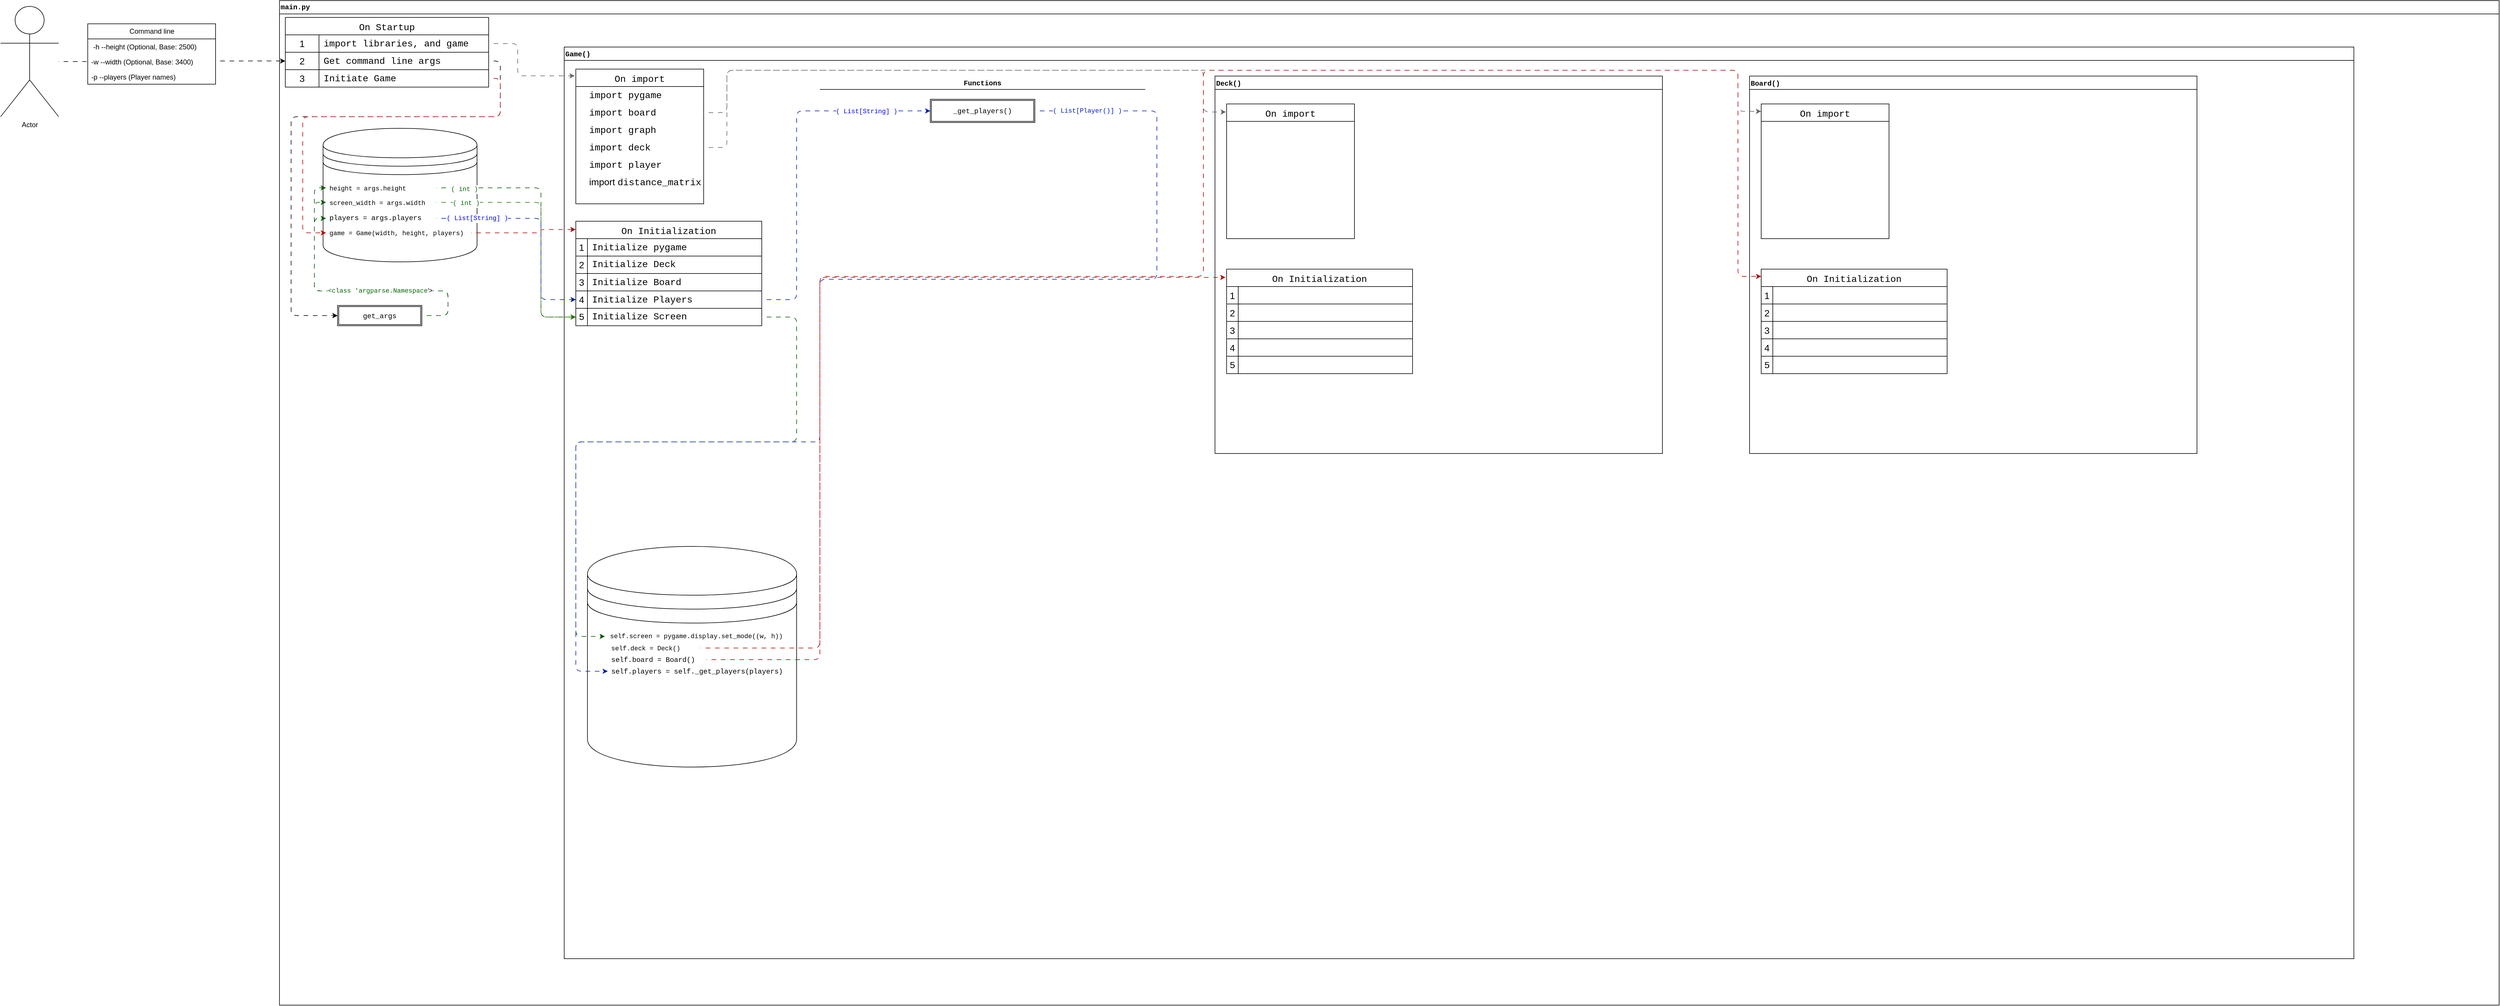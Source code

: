 <mxfile version="26.0.11">
  <diagram name="Page-1" id="2a216829-ef6e-dabb-86c1-c78162f3ba2b">
    <mxGraphModel dx="4720" dy="1857" grid="1" gridSize="10" guides="1" tooltips="1" connect="1" arrows="1" fold="1" page="1" pageScale="1" pageWidth="850" pageHeight="1100" background="none" math="0" shadow="0">
      <root>
        <mxCell id="0" />
        <mxCell id="1" parent="0" />
        <object label="&lt;font&gt;main.py&lt;/font&gt;" id="lwENeaAtsfyGaTis-p5Q-7">
          <mxCell style="swimlane;whiteSpace=wrap;html=1;align=left;fontFamily=Courier New;" vertex="1" parent="1">
            <mxGeometry x="630" y="110" width="3820" height="1730" as="geometry" />
          </mxCell>
        </object>
        <mxCell id="lwENeaAtsfyGaTis-p5Q-27" value="On Startup" style="shape=table;startSize=30;container=1;collapsible=0;childLayout=tableLayout;fixedRows=1;rowLines=1;fontStyle=0;strokeColor=default;fontSize=16;rounded=0;swimlaneFillColor=default;gradientColor=none;fontFamily=Courier New;gradientDirection=north;fillStyle=auto;points=[[0,0,0,0,0],[0,0.25,0,0,0],[0,0.5,0,0,0],[0,0.75,0,0,0],[0,1,0,0,0],[0.25,0,0,0,0],[0.25,1,0,0,0],[0.5,0,0,0,0],[0.5,1,0,0,0],[0.75,0,0,0,0],[0.75,1,0,0,0],[1,0,0,0,0],[1,0.25,0,0,0],[1,0.5,0,0,0],[1,0.75,0,0,0],[1,1,0,0,0]];" vertex="1" parent="lwENeaAtsfyGaTis-p5Q-7">
          <mxGeometry x="10" y="29" width="350" height="120" as="geometry" />
        </mxCell>
        <mxCell id="lwENeaAtsfyGaTis-p5Q-28" value="" style="shape=tableRow;horizontal=0;startSize=0;swimlaneHead=0;swimlaneBody=0;top=0;left=0;bottom=0;right=0;collapsible=0;dropTarget=0;fillColor=none;points=[[0,0.5],[1,0.5]];portConstraint=eastwest;strokeColor=inherit;fontSize=16;" vertex="1" parent="lwENeaAtsfyGaTis-p5Q-27">
          <mxGeometry y="30" width="350" height="30" as="geometry" />
        </mxCell>
        <mxCell id="lwENeaAtsfyGaTis-p5Q-29" value="1" style="shape=partialRectangle;html=1;whiteSpace=wrap;connectable=0;fillColor=none;top=0;left=0;bottom=0;right=0;overflow=hidden;pointerEvents=1;strokeColor=inherit;fontSize=16;" vertex="1" parent="lwENeaAtsfyGaTis-p5Q-28">
          <mxGeometry width="58" height="30" as="geometry">
            <mxRectangle width="58" height="30" as="alternateBounds" />
          </mxGeometry>
        </mxCell>
        <mxCell id="lwENeaAtsfyGaTis-p5Q-30" value="&lt;font face=&quot;Courier New&quot;&gt;import libraries, and game&amp;nbsp;&lt;/font&gt;" style="shape=partialRectangle;html=1;whiteSpace=wrap;connectable=0;fillColor=none;top=0;left=0;bottom=0;right=0;align=left;spacingLeft=6;overflow=hidden;strokeColor=inherit;fontSize=16;" vertex="1" parent="lwENeaAtsfyGaTis-p5Q-28">
          <mxGeometry x="58" width="292" height="30" as="geometry">
            <mxRectangle width="292" height="30" as="alternateBounds" />
          </mxGeometry>
        </mxCell>
        <mxCell id="lwENeaAtsfyGaTis-p5Q-31" value="" style="shape=tableRow;horizontal=0;startSize=0;swimlaneHead=0;swimlaneBody=0;top=0;left=0;bottom=0;right=0;collapsible=0;dropTarget=0;fillColor=none;points=[[0,0.5],[1,0.5]];portConstraint=eastwest;strokeColor=inherit;fontSize=16;" vertex="1" parent="lwENeaAtsfyGaTis-p5Q-27">
          <mxGeometry y="60" width="350" height="30" as="geometry" />
        </mxCell>
        <mxCell id="lwENeaAtsfyGaTis-p5Q-32" value="2" style="shape=partialRectangle;html=1;whiteSpace=wrap;connectable=0;fillColor=none;top=0;left=0;bottom=0;right=0;overflow=hidden;strokeColor=inherit;fontSize=16;" vertex="1" parent="lwENeaAtsfyGaTis-p5Q-31">
          <mxGeometry width="58" height="30" as="geometry">
            <mxRectangle width="58" height="30" as="alternateBounds" />
          </mxGeometry>
        </mxCell>
        <mxCell id="lwENeaAtsfyGaTis-p5Q-33" value="&lt;font face=&quot;Courier New&quot;&gt;Get command line args&lt;/font&gt;" style="shape=partialRectangle;html=1;whiteSpace=wrap;connectable=0;fillColor=none;top=0;left=0;bottom=0;right=0;align=left;spacingLeft=6;overflow=hidden;strokeColor=inherit;fontSize=16;" vertex="1" parent="lwENeaAtsfyGaTis-p5Q-31">
          <mxGeometry x="58" width="292" height="30" as="geometry">
            <mxRectangle width="292" height="30" as="alternateBounds" />
          </mxGeometry>
        </mxCell>
        <mxCell id="lwENeaAtsfyGaTis-p5Q-34" value="" style="shape=tableRow;horizontal=0;startSize=0;swimlaneHead=0;swimlaneBody=0;top=0;left=0;bottom=0;right=0;collapsible=0;dropTarget=0;fillColor=none;points=[[0,0.5],[1,0.5]];portConstraint=eastwest;strokeColor=inherit;fontSize=16;" vertex="1" parent="lwENeaAtsfyGaTis-p5Q-27">
          <mxGeometry y="90" width="350" height="30" as="geometry" />
        </mxCell>
        <mxCell id="lwENeaAtsfyGaTis-p5Q-35" value="3" style="shape=partialRectangle;html=1;whiteSpace=wrap;connectable=0;fillColor=none;top=0;left=0;bottom=0;right=0;overflow=hidden;strokeColor=inherit;fontSize=16;" vertex="1" parent="lwENeaAtsfyGaTis-p5Q-34">
          <mxGeometry width="58" height="30" as="geometry">
            <mxRectangle width="58" height="30" as="alternateBounds" />
          </mxGeometry>
        </mxCell>
        <mxCell id="lwENeaAtsfyGaTis-p5Q-36" value="&lt;font face=&quot;Courier New&quot;&gt;Initiate Game&lt;/font&gt;" style="shape=partialRectangle;html=1;whiteSpace=wrap;connectable=0;fillColor=none;top=0;left=0;bottom=0;right=0;align=left;spacingLeft=6;overflow=hidden;strokeColor=inherit;fontSize=16;" vertex="1" parent="lwENeaAtsfyGaTis-p5Q-34">
          <mxGeometry x="58" width="292" height="30" as="geometry">
            <mxRectangle width="292" height="30" as="alternateBounds" />
          </mxGeometry>
        </mxCell>
        <mxCell id="lwENeaAtsfyGaTis-p5Q-42" value="" style="shape=datastore;whiteSpace=wrap;html=1;fontFamily=Courier New;connectable=1;container=0;movable=1;resizable=1;rotatable=1;deletable=1;editable=1;locked=0;" vertex="1" parent="lwENeaAtsfyGaTis-p5Q-7">
          <mxGeometry x="75" y="220" width="265" height="230" as="geometry" />
        </mxCell>
        <mxCell id="lwENeaAtsfyGaTis-p5Q-45" value="&lt;font style=&quot;font-size: 11px;&quot; face=&quot;Courier New&quot;&gt;height = args.height&lt;/font&gt;" style="text;strokeColor=none;fillColor=none;align=left;verticalAlign=middle;spacingLeft=4;spacingRight=4;overflow=hidden;points=[[0,0.5],[1,0.5]];portConstraint=eastwest;rotatable=0;whiteSpace=wrap;html=1;" vertex="1" parent="lwENeaAtsfyGaTis-p5Q-7">
          <mxGeometry x="80" y="310" width="190" height="25" as="geometry" />
        </mxCell>
        <mxCell id="lwENeaAtsfyGaTis-p5Q-48" style="edgeStyle=orthogonalEdgeStyle;rounded=1;orthogonalLoop=1;jettySize=auto;html=1;flowAnimation=1;curved=0;fillColor=#d5e8d4;strokeColor=#000000;exitX=1;exitY=0.5;exitDx=0;exitDy=0;entryX=0;entryY=0.5;entryDx=0;entryDy=0;" edge="1" parent="lwENeaAtsfyGaTis-p5Q-7" source="lwENeaAtsfyGaTis-p5Q-31" target="lwENeaAtsfyGaTis-p5Q-148">
          <mxGeometry relative="1" as="geometry">
            <mxPoint x="30" y="550" as="targetPoint" />
            <Array as="points">
              <mxPoint x="380" y="104" />
              <mxPoint x="380" y="200" />
              <mxPoint x="20" y="200" />
              <mxPoint x="20" y="543" />
            </Array>
          </mxGeometry>
        </mxCell>
        <mxCell id="lwENeaAtsfyGaTis-p5Q-49" value="&lt;font style=&quot;font-size: 11px;&quot; face=&quot;Courier New&quot;&gt;screen_width = args.width&lt;/font&gt;" style="text;strokeColor=none;fillColor=none;align=left;verticalAlign=middle;spacingLeft=4;spacingRight=4;overflow=hidden;points=[[0,0.5],[1,0.5]];portConstraint=eastwest;rotatable=0;whiteSpace=wrap;html=1;" vertex="1" parent="lwENeaAtsfyGaTis-p5Q-7">
          <mxGeometry x="80" y="335" width="190" height="25" as="geometry" />
        </mxCell>
        <mxCell id="lwENeaAtsfyGaTis-p5Q-54" value="&lt;font style=&quot;font-size: 11px;&quot; face=&quot;Courier New&quot;&gt;game = Game(width, height, players)&lt;/font&gt;" style="text;strokeColor=none;fillColor=none;align=left;verticalAlign=middle;spacingLeft=4;spacingRight=4;overflow=hidden;points=[[0,0.5],[1,0.5]];portConstraint=eastwest;rotatable=0;whiteSpace=wrap;html=1;" vertex="1" parent="lwENeaAtsfyGaTis-p5Q-7">
          <mxGeometry x="80" y="380" width="250" height="40" as="geometry" />
        </mxCell>
        <mxCell id="lwENeaAtsfyGaTis-p5Q-56" value="&lt;font face=&quot;Courier New&quot;&gt;Game()&lt;/font&gt;" style="swimlane;whiteSpace=wrap;html=1;align=left;swimlaneLine=1;" vertex="1" parent="lwENeaAtsfyGaTis-p5Q-7">
          <mxGeometry x="490" y="80" width="3080" height="1570" as="geometry" />
        </mxCell>
        <mxCell id="lwENeaAtsfyGaTis-p5Q-72" value="On import" style="shape=table;startSize=30;container=1;collapsible=0;childLayout=tableLayout;fixedRows=1;rowLines=0;fontStyle=0;strokeColor=default;fontSize=16;rounded=0;swimlaneFillColor=default;gradientColor=none;fontFamily=Courier New;gradientDirection=north;fillStyle=auto;points=[[0,0,0,0,0],[0,0.25,0,0,0],[0,0.5,0,0,0],[0,0.75,0,0,0],[0,1,0,0,0],[0.25,0,0,0,0],[0.25,1,0,0,0],[0.5,0,0,0,0],[0.5,1,0,0,0],[0.75,0,0,0,0],[0.75,1,0,0,0],[1,0,0,0,0],[1,0.25,0,0,0],[1,0.5,0,0,0],[1,0.75,0,0,0],[1,1,0,0,0]];swimlaneLine=1;columnLines=0;noLabel=0;align=center;" vertex="1" parent="lwENeaAtsfyGaTis-p5Q-56">
          <mxGeometry x="20" y="38" width="220" height="232" as="geometry" />
        </mxCell>
        <mxCell id="lwENeaAtsfyGaTis-p5Q-73" value="" style="shape=tableRow;horizontal=0;startSize=0;swimlaneHead=0;swimlaneBody=0;top=0;left=0;bottom=0;right=0;collapsible=0;dropTarget=0;fillColor=none;points=[[0,0.5],[1,0.5]];portConstraint=eastwest;strokeColor=inherit;fontSize=16;align=center;" vertex="1" parent="lwENeaAtsfyGaTis-p5Q-72">
          <mxGeometry y="30" width="220" height="30" as="geometry" />
        </mxCell>
        <mxCell id="lwENeaAtsfyGaTis-p5Q-74" value="" style="shape=partialRectangle;html=1;whiteSpace=wrap;connectable=0;fillColor=none;top=0;left=0;bottom=0;right=0;overflow=hidden;pointerEvents=1;strokeColor=inherit;fontSize=16;align=center;" vertex="1" parent="lwENeaAtsfyGaTis-p5Q-73">
          <mxGeometry width="15" height="30" as="geometry">
            <mxRectangle width="15" height="30" as="alternateBounds" />
          </mxGeometry>
        </mxCell>
        <mxCell id="lwENeaAtsfyGaTis-p5Q-75" value="&lt;font face=&quot;Courier New&quot;&gt;import pygame&amp;nbsp;&lt;/font&gt;" style="shape=partialRectangle;html=1;whiteSpace=wrap;connectable=0;fillColor=none;top=0;left=0;bottom=0;right=0;align=left;spacingLeft=6;overflow=hidden;strokeColor=inherit;fontSize=16;" vertex="1" parent="lwENeaAtsfyGaTis-p5Q-73">
          <mxGeometry x="15" width="205" height="30" as="geometry">
            <mxRectangle width="205" height="30" as="alternateBounds" />
          </mxGeometry>
        </mxCell>
        <mxCell id="lwENeaAtsfyGaTis-p5Q-76" value="" style="shape=tableRow;horizontal=0;startSize=0;swimlaneHead=0;swimlaneBody=0;top=0;left=0;bottom=0;right=0;collapsible=0;dropTarget=0;fillColor=none;points=[[0,0.5],[1,0.5]];portConstraint=eastwest;strokeColor=inherit;fontSize=16;align=center;" vertex="1" parent="lwENeaAtsfyGaTis-p5Q-72">
          <mxGeometry y="60" width="220" height="30" as="geometry" />
        </mxCell>
        <mxCell id="lwENeaAtsfyGaTis-p5Q-77" value="" style="shape=partialRectangle;html=1;whiteSpace=wrap;connectable=0;fillColor=none;top=0;left=0;bottom=0;right=0;overflow=hidden;strokeColor=inherit;fontSize=16;align=center;" vertex="1" parent="lwENeaAtsfyGaTis-p5Q-76">
          <mxGeometry width="15" height="30" as="geometry">
            <mxRectangle width="15" height="30" as="alternateBounds" />
          </mxGeometry>
        </mxCell>
        <mxCell id="lwENeaAtsfyGaTis-p5Q-78" value="&lt;font face=&quot;Courier New&quot;&gt;import board&amp;nbsp;&lt;/font&gt;" style="shape=partialRectangle;html=1;whiteSpace=wrap;connectable=0;fillColor=none;top=0;left=0;bottom=0;right=0;align=left;spacingLeft=6;overflow=hidden;strokeColor=inherit;fontSize=16;" vertex="1" parent="lwENeaAtsfyGaTis-p5Q-76">
          <mxGeometry x="15" width="205" height="30" as="geometry">
            <mxRectangle width="205" height="30" as="alternateBounds" />
          </mxGeometry>
        </mxCell>
        <mxCell id="lwENeaAtsfyGaTis-p5Q-79" value="" style="shape=tableRow;horizontal=0;startSize=0;swimlaneHead=0;swimlaneBody=0;top=0;left=0;bottom=0;right=0;collapsible=0;dropTarget=0;fillColor=none;points=[[0,0.5],[1,0.5]];portConstraint=eastwest;strokeColor=inherit;fontSize=16;align=center;" vertex="1" parent="lwENeaAtsfyGaTis-p5Q-72">
          <mxGeometry y="90" width="220" height="30" as="geometry" />
        </mxCell>
        <mxCell id="lwENeaAtsfyGaTis-p5Q-80" value="" style="shape=partialRectangle;html=1;whiteSpace=wrap;connectable=0;fillColor=none;top=0;left=0;bottom=0;right=0;overflow=hidden;strokeColor=inherit;fontSize=16;align=center;" vertex="1" parent="lwENeaAtsfyGaTis-p5Q-79">
          <mxGeometry width="15" height="30" as="geometry">
            <mxRectangle width="15" height="30" as="alternateBounds" />
          </mxGeometry>
        </mxCell>
        <mxCell id="lwENeaAtsfyGaTis-p5Q-81" value="&lt;font face=&quot;Courier New&quot;&gt;import graph&lt;/font&gt;" style="shape=partialRectangle;html=1;whiteSpace=wrap;connectable=0;fillColor=none;top=0;left=0;bottom=0;right=0;align=left;spacingLeft=6;overflow=hidden;strokeColor=inherit;fontSize=16;" vertex="1" parent="lwENeaAtsfyGaTis-p5Q-79">
          <mxGeometry x="15" width="205" height="30" as="geometry">
            <mxRectangle width="205" height="30" as="alternateBounds" />
          </mxGeometry>
        </mxCell>
        <mxCell id="lwENeaAtsfyGaTis-p5Q-82" style="shape=tableRow;horizontal=0;startSize=0;swimlaneHead=0;swimlaneBody=0;top=0;left=0;bottom=0;right=0;collapsible=0;dropTarget=0;fillColor=none;points=[[0,0.5],[1,0.5]];portConstraint=eastwest;strokeColor=inherit;fontSize=16;align=center;" vertex="1" parent="lwENeaAtsfyGaTis-p5Q-72">
          <mxGeometry y="120" width="220" height="30" as="geometry" />
        </mxCell>
        <mxCell id="lwENeaAtsfyGaTis-p5Q-83" value="" style="shape=partialRectangle;html=1;whiteSpace=wrap;connectable=0;fillColor=none;top=0;left=0;bottom=0;right=0;overflow=hidden;strokeColor=inherit;fontSize=16;align=center;" vertex="1" parent="lwENeaAtsfyGaTis-p5Q-82">
          <mxGeometry width="15" height="30" as="geometry">
            <mxRectangle width="15" height="30" as="alternateBounds" />
          </mxGeometry>
        </mxCell>
        <mxCell id="lwENeaAtsfyGaTis-p5Q-84" value="&lt;font face=&quot;Courier New&quot;&gt;import&amp;nbsp;&lt;/font&gt;&lt;span style=&quot;font-family: &amp;quot;Courier New&amp;quot;;&quot;&gt;deck&lt;/span&gt;" style="shape=partialRectangle;html=1;whiteSpace=wrap;connectable=0;fillColor=none;top=0;left=0;bottom=0;right=0;align=left;spacingLeft=6;overflow=hidden;strokeColor=inherit;fontSize=16;" vertex="1" parent="lwENeaAtsfyGaTis-p5Q-82">
          <mxGeometry x="15" width="205" height="30" as="geometry">
            <mxRectangle width="205" height="30" as="alternateBounds" />
          </mxGeometry>
        </mxCell>
        <mxCell id="lwENeaAtsfyGaTis-p5Q-106" style="shape=tableRow;horizontal=0;startSize=0;swimlaneHead=0;swimlaneBody=0;top=0;left=0;bottom=0;right=0;collapsible=0;dropTarget=0;fillColor=none;points=[[0,0.5],[1,0.5]];portConstraint=eastwest;strokeColor=inherit;fontSize=16;align=center;" vertex="1" parent="lwENeaAtsfyGaTis-p5Q-72">
          <mxGeometry y="150" width="220" height="30" as="geometry" />
        </mxCell>
        <mxCell id="lwENeaAtsfyGaTis-p5Q-107" style="shape=partialRectangle;html=1;whiteSpace=wrap;connectable=0;fillColor=none;top=0;left=0;bottom=0;right=0;overflow=hidden;strokeColor=inherit;fontSize=16;align=center;" vertex="1" parent="lwENeaAtsfyGaTis-p5Q-106">
          <mxGeometry width="15" height="30" as="geometry">
            <mxRectangle width="15" height="30" as="alternateBounds" />
          </mxGeometry>
        </mxCell>
        <mxCell id="lwENeaAtsfyGaTis-p5Q-108" value="&lt;font face=&quot;Courier New&quot;&gt;import&amp;nbsp;&lt;/font&gt;&lt;span style=&quot;font-family: &amp;quot;Courier New&amp;quot;;&quot;&gt;player&lt;/span&gt;" style="shape=partialRectangle;html=1;whiteSpace=wrap;connectable=0;fillColor=none;top=0;left=0;bottom=0;right=0;align=left;spacingLeft=6;overflow=hidden;strokeColor=inherit;fontSize=16;" vertex="1" parent="lwENeaAtsfyGaTis-p5Q-106">
          <mxGeometry x="15" width="205" height="30" as="geometry">
            <mxRectangle width="205" height="30" as="alternateBounds" />
          </mxGeometry>
        </mxCell>
        <mxCell id="lwENeaAtsfyGaTis-p5Q-103" style="shape=tableRow;horizontal=0;startSize=0;swimlaneHead=0;swimlaneBody=0;top=0;left=0;bottom=0;right=0;collapsible=0;dropTarget=0;fillColor=none;points=[[0,0.5],[1,0.5]];portConstraint=eastwest;strokeColor=inherit;fontSize=16;align=center;" vertex="1" parent="lwENeaAtsfyGaTis-p5Q-72">
          <mxGeometry y="180" width="220" height="30" as="geometry" />
        </mxCell>
        <mxCell id="lwENeaAtsfyGaTis-p5Q-104" style="shape=partialRectangle;html=1;whiteSpace=wrap;connectable=0;fillColor=none;top=0;left=0;bottom=0;right=0;overflow=hidden;strokeColor=inherit;fontSize=16;align=center;" vertex="1" parent="lwENeaAtsfyGaTis-p5Q-103">
          <mxGeometry width="15" height="30" as="geometry">
            <mxRectangle width="15" height="30" as="alternateBounds" />
          </mxGeometry>
        </mxCell>
        <mxCell id="lwENeaAtsfyGaTis-p5Q-105" value="import&amp;nbsp;&lt;span style=&quot;font-family: &amp;quot;Courier New&amp;quot;;&quot;&gt;distance_matrix&lt;/span&gt;" style="shape=partialRectangle;html=1;whiteSpace=wrap;connectable=0;fillColor=none;top=0;left=0;bottom=0;right=0;align=left;spacingLeft=6;overflow=hidden;strokeColor=inherit;fontSize=16;" vertex="1" parent="lwENeaAtsfyGaTis-p5Q-103">
          <mxGeometry x="15" width="205" height="30" as="geometry">
            <mxRectangle width="205" height="30" as="alternateBounds" />
          </mxGeometry>
        </mxCell>
        <mxCell id="lwENeaAtsfyGaTis-p5Q-115" value="On Initialization" style="shape=table;startSize=30;container=1;collapsible=0;childLayout=tableLayout;fixedRows=1;rowLines=1;fontStyle=0;strokeColor=default;fontSize=16;rounded=0;swimlaneFillColor=default;gradientColor=none;fontFamily=Courier New;gradientDirection=north;fillStyle=auto;points=[[0,0,0,0,0],[0,0.25,0,0,0],[0,0.5,0,0,0],[0,0.75,0,0,0],[0,1,0,0,0],[0.25,0,0,0,0],[0.25,1,0,0,0],[0.5,0,0,0,0],[0.5,1,0,0,0],[0.75,0,0,0,0],[0.75,1,0,0,0],[1,0,0,0,0],[1,0.25,0,0,0],[1,0.5,0,0,0],[1,0.75,0,0,0],[1,1,0,0,0]];" vertex="1" parent="lwENeaAtsfyGaTis-p5Q-56">
          <mxGeometry x="20" y="300" width="320" height="180" as="geometry" />
        </mxCell>
        <mxCell id="lwENeaAtsfyGaTis-p5Q-116" value="" style="shape=tableRow;horizontal=0;startSize=0;swimlaneHead=0;swimlaneBody=0;top=0;left=0;bottom=0;right=0;collapsible=0;dropTarget=0;fillColor=none;points=[[0,0.5],[1,0.5]];portConstraint=eastwest;strokeColor=inherit;fontSize=16;" vertex="1" parent="lwENeaAtsfyGaTis-p5Q-115">
          <mxGeometry y="30" width="320" height="30" as="geometry" />
        </mxCell>
        <mxCell id="lwENeaAtsfyGaTis-p5Q-117" value="1" style="shape=partialRectangle;html=1;whiteSpace=wrap;connectable=0;fillColor=none;top=0;left=0;bottom=0;right=0;overflow=hidden;pointerEvents=1;strokeColor=inherit;fontSize=16;" vertex="1" parent="lwENeaAtsfyGaTis-p5Q-116">
          <mxGeometry width="20" height="30" as="geometry">
            <mxRectangle width="20" height="30" as="alternateBounds" />
          </mxGeometry>
        </mxCell>
        <mxCell id="lwENeaAtsfyGaTis-p5Q-118" value="&lt;span style=&quot;font-family: &amp;quot;Courier New&amp;quot;;&quot;&gt;Initialize pygame&lt;/span&gt;" style="shape=partialRectangle;html=1;whiteSpace=wrap;connectable=0;fillColor=none;top=0;left=0;bottom=0;right=0;align=left;spacingLeft=6;overflow=hidden;strokeColor=inherit;fontSize=16;" vertex="1" parent="lwENeaAtsfyGaTis-p5Q-116">
          <mxGeometry x="20" width="300" height="30" as="geometry">
            <mxRectangle width="300" height="30" as="alternateBounds" />
          </mxGeometry>
        </mxCell>
        <mxCell id="lwENeaAtsfyGaTis-p5Q-119" value="" style="shape=tableRow;horizontal=0;startSize=0;swimlaneHead=0;swimlaneBody=0;top=0;left=0;bottom=0;right=0;collapsible=0;dropTarget=0;fillColor=none;points=[[0,0.5],[1,0.5]];portConstraint=eastwest;strokeColor=inherit;fontSize=16;" vertex="1" parent="lwENeaAtsfyGaTis-p5Q-115">
          <mxGeometry y="60" width="320" height="30" as="geometry" />
        </mxCell>
        <mxCell id="lwENeaAtsfyGaTis-p5Q-120" value="2" style="shape=partialRectangle;html=1;whiteSpace=wrap;connectable=0;fillColor=none;top=0;left=0;bottom=0;right=0;overflow=hidden;strokeColor=inherit;fontSize=16;" vertex="1" parent="lwENeaAtsfyGaTis-p5Q-119">
          <mxGeometry width="20" height="30" as="geometry">
            <mxRectangle width="20" height="30" as="alternateBounds" />
          </mxGeometry>
        </mxCell>
        <mxCell id="lwENeaAtsfyGaTis-p5Q-121" value="Initialize Deck&amp;nbsp;" style="shape=partialRectangle;html=1;whiteSpace=wrap;connectable=0;fillColor=none;top=0;left=0;bottom=0;right=0;align=left;spacingLeft=6;overflow=hidden;strokeColor=inherit;fontSize=16;fontFamily=Courier New;" vertex="1" parent="lwENeaAtsfyGaTis-p5Q-119">
          <mxGeometry x="20" width="300" height="30" as="geometry">
            <mxRectangle width="300" height="30" as="alternateBounds" />
          </mxGeometry>
        </mxCell>
        <mxCell id="lwENeaAtsfyGaTis-p5Q-122" value="" style="shape=tableRow;horizontal=0;startSize=0;swimlaneHead=0;swimlaneBody=0;top=0;left=0;bottom=0;right=0;collapsible=0;dropTarget=0;fillColor=none;points=[[0,0.5],[1,0.5]];portConstraint=eastwest;strokeColor=inherit;fontSize=16;" vertex="1" parent="lwENeaAtsfyGaTis-p5Q-115">
          <mxGeometry y="90" width="320" height="30" as="geometry" />
        </mxCell>
        <mxCell id="lwENeaAtsfyGaTis-p5Q-123" value="3" style="shape=partialRectangle;html=1;whiteSpace=wrap;connectable=0;fillColor=none;top=0;left=0;bottom=0;right=0;overflow=hidden;strokeColor=inherit;fontSize=16;" vertex="1" parent="lwENeaAtsfyGaTis-p5Q-122">
          <mxGeometry width="20" height="30" as="geometry">
            <mxRectangle width="20" height="30" as="alternateBounds" />
          </mxGeometry>
        </mxCell>
        <mxCell id="lwENeaAtsfyGaTis-p5Q-124" value="&lt;span style=&quot;font-family: &amp;quot;Courier New&amp;quot;;&quot;&gt;Initialize Board&amp;nbsp;&lt;/span&gt;" style="shape=partialRectangle;html=1;whiteSpace=wrap;connectable=0;fillColor=none;top=0;left=0;bottom=0;right=0;align=left;spacingLeft=6;overflow=hidden;strokeColor=inherit;fontSize=16;" vertex="1" parent="lwENeaAtsfyGaTis-p5Q-122">
          <mxGeometry x="20" width="300" height="30" as="geometry">
            <mxRectangle width="300" height="30" as="alternateBounds" />
          </mxGeometry>
        </mxCell>
        <mxCell id="lwENeaAtsfyGaTis-p5Q-125" style="shape=tableRow;horizontal=0;startSize=0;swimlaneHead=0;swimlaneBody=0;top=0;left=0;bottom=0;right=0;collapsible=0;dropTarget=0;fillColor=none;points=[[0,0.5],[1,0.5]];portConstraint=eastwest;strokeColor=inherit;fontSize=16;" vertex="1" parent="lwENeaAtsfyGaTis-p5Q-115">
          <mxGeometry y="120" width="320" height="30" as="geometry" />
        </mxCell>
        <mxCell id="lwENeaAtsfyGaTis-p5Q-126" value="4" style="shape=partialRectangle;html=1;whiteSpace=wrap;connectable=0;fillColor=none;top=0;left=0;bottom=0;right=0;overflow=hidden;strokeColor=inherit;fontSize=16;" vertex="1" parent="lwENeaAtsfyGaTis-p5Q-125">
          <mxGeometry width="20" height="30" as="geometry">
            <mxRectangle width="20" height="30" as="alternateBounds" />
          </mxGeometry>
        </mxCell>
        <mxCell id="lwENeaAtsfyGaTis-p5Q-127" value="&lt;span style=&quot;font-family: &amp;quot;Courier New&amp;quot;;&quot;&gt;Initialize Players&lt;/span&gt;" style="shape=partialRectangle;html=1;whiteSpace=wrap;connectable=0;fillColor=none;top=0;left=0;bottom=0;right=0;align=left;spacingLeft=6;overflow=hidden;strokeColor=inherit;fontSize=16;" vertex="1" parent="lwENeaAtsfyGaTis-p5Q-125">
          <mxGeometry x="20" width="300" height="30" as="geometry">
            <mxRectangle width="300" height="30" as="alternateBounds" />
          </mxGeometry>
        </mxCell>
        <mxCell id="lwENeaAtsfyGaTis-p5Q-137" style="shape=tableRow;horizontal=0;startSize=0;swimlaneHead=0;swimlaneBody=0;top=0;left=0;bottom=0;right=0;collapsible=0;dropTarget=0;fillColor=none;points=[[0,0.5],[1,0.5]];portConstraint=eastwest;strokeColor=inherit;fontSize=16;fontFamily=Courier New;" vertex="1" parent="lwENeaAtsfyGaTis-p5Q-115">
          <mxGeometry y="150" width="320" height="30" as="geometry" />
        </mxCell>
        <mxCell id="lwENeaAtsfyGaTis-p5Q-138" value="&lt;font face=&quot;Courier New&quot;&gt;5&lt;/font&gt;" style="shape=partialRectangle;html=1;whiteSpace=wrap;connectable=0;fillColor=none;top=0;left=0;bottom=0;right=0;overflow=hidden;strokeColor=inherit;fontSize=16;" vertex="1" parent="lwENeaAtsfyGaTis-p5Q-137">
          <mxGeometry width="20" height="30" as="geometry">
            <mxRectangle width="20" height="30" as="alternateBounds" />
          </mxGeometry>
        </mxCell>
        <mxCell id="lwENeaAtsfyGaTis-p5Q-139" value="Initialize Screen" style="shape=partialRectangle;html=1;whiteSpace=wrap;connectable=0;fillColor=none;top=0;left=0;bottom=0;right=0;align=left;spacingLeft=6;overflow=hidden;strokeColor=inherit;fontSize=16;fontFamily=Courier New;" vertex="1" parent="lwENeaAtsfyGaTis-p5Q-137">
          <mxGeometry x="20" width="300" height="30" as="geometry">
            <mxRectangle width="300" height="30" as="alternateBounds" />
          </mxGeometry>
        </mxCell>
        <mxCell id="lwENeaAtsfyGaTis-p5Q-128" value="" style="shape=datastore;whiteSpace=wrap;html=1;fontFamily=Courier New;noLabel=0;" vertex="1" parent="lwENeaAtsfyGaTis-p5Q-56">
          <mxGeometry x="40" y="860" width="360" height="380" as="geometry" />
        </mxCell>
        <mxCell id="lwENeaAtsfyGaTis-p5Q-135" style="edgeStyle=orthogonalEdgeStyle;rounded=1;orthogonalLoop=1;jettySize=auto;html=1;flowAnimation=1;fillColor=#008a00;strokeColor=#005700;exitX=1;exitY=0.5;exitDx=0;exitDy=0;entryX=0;entryY=0.5;entryDx=0;entryDy=0;" edge="1" parent="lwENeaAtsfyGaTis-p5Q-56" source="lwENeaAtsfyGaTis-p5Q-137" target="lwENeaAtsfyGaTis-p5Q-184">
          <mxGeometry relative="1" as="geometry">
            <mxPoint x="460" y="580" as="sourcePoint" />
            <mxPoint x="60" y="1030" as="targetPoint" />
            <Array as="points">
              <mxPoint x="400" y="465" />
              <mxPoint x="400" y="680" />
              <mxPoint x="20" y="680" />
              <mxPoint x="20" y="1015" />
            </Array>
          </mxGeometry>
        </mxCell>
        <mxCell id="lwENeaAtsfyGaTis-p5Q-161" value="" style="endArrow=classic;html=1;rounded=1;exitX=1;exitY=0.5;exitDx=0;exitDy=0;edgeStyle=orthogonalEdgeStyle;curved=0;fillColor=#0050ef;strokeColor=#001DBC;entryX=0;entryY=0.5;entryDx=0;entryDy=0;flowAnimation=1;" edge="1" parent="lwENeaAtsfyGaTis-p5Q-56" source="lwENeaAtsfyGaTis-p5Q-125" target="lwENeaAtsfyGaTis-p5Q-156">
          <mxGeometry relative="1" as="geometry">
            <mxPoint x="310" y="510" as="sourcePoint" />
            <mxPoint x="380" y="70" as="targetPoint" />
            <Array as="points">
              <mxPoint x="400" y="435" />
              <mxPoint x="400" y="110" />
            </Array>
          </mxGeometry>
        </mxCell>
        <mxCell id="lwENeaAtsfyGaTis-p5Q-162" value="&lt;font face=&quot;Courier New&quot;&gt;( List[String] )&lt;/font&gt;" style="edgeLabel;resizable=0;html=1;;align=center;verticalAlign=middle;fontColor=#0000FF;rotation=0;" connectable="0" vertex="1" parent="lwENeaAtsfyGaTis-p5Q-161">
          <mxGeometry relative="1" as="geometry">
            <mxPoint x="120" y="-77" as="offset" />
          </mxGeometry>
        </mxCell>
        <mxCell id="lwENeaAtsfyGaTis-p5Q-182" value="&lt;font face=&quot;Courier New&quot;&gt;Functions&lt;/font&gt;" style="swimlane;whiteSpace=wrap;html=1;swimlaneHead=0;swimlaneBody=0;horizontal=1;" vertex="1" parent="lwENeaAtsfyGaTis-p5Q-56">
          <mxGeometry x="440" y="50" width="560" height="332" as="geometry" />
        </mxCell>
        <mxCell id="lwENeaAtsfyGaTis-p5Q-156" value="&lt;font face=&quot;Courier New&quot;&gt;_get_players()&lt;/font&gt;" style="shape=ext;double=1;rounded=0;whiteSpace=wrap;html=1;" vertex="1" parent="lwENeaAtsfyGaTis-p5Q-182">
          <mxGeometry x="190" y="40" width="180" height="40" as="geometry" />
        </mxCell>
        <mxCell id="lwENeaAtsfyGaTis-p5Q-184" value="&lt;table style=&quot;font-family: &amp;quot;Courier New&amp;quot;; text-align: center;&quot;&gt;&lt;tbody&gt;&lt;tr&gt;&lt;td&gt;&lt;font style=&quot;font-size: 11px;&quot;&gt;self.screen =&amp;nbsp;pygame.display.set_mode((w, h))&lt;/font&gt;&lt;/td&gt;&lt;/tr&gt;&lt;/tbody&gt;&lt;/table&gt;" style="text;strokeColor=none;fillColor=none;align=left;verticalAlign=middle;spacingLeft=4;spacingRight=4;overflow=hidden;points=[[0,0.5],[1,0.5]];portConstraint=eastwest;rotatable=0;whiteSpace=wrap;html=1;" vertex="1" parent="lwENeaAtsfyGaTis-p5Q-56">
          <mxGeometry x="70" y="1000" width="320" height="30" as="geometry" />
        </mxCell>
        <mxCell id="lwENeaAtsfyGaTis-p5Q-185" value="&lt;span style=&quot;font-family: &amp;quot;Courier New&amp;quot;; text-align: center;&quot;&gt;&lt;font style=&quot;font-size: 11px;&quot;&gt;self.deck = Deck()&lt;/font&gt;&lt;/span&gt;" style="text;strokeColor=none;fillColor=none;align=left;verticalAlign=middle;spacingLeft=4;spacingRight=4;overflow=hidden;points=[[0,0.5],[1,0.5]];portConstraint=eastwest;rotatable=0;whiteSpace=wrap;html=1;" vertex="1" parent="lwENeaAtsfyGaTis-p5Q-56">
          <mxGeometry x="75" y="1020" width="160" height="30" as="geometry" />
        </mxCell>
        <mxCell id="lwENeaAtsfyGaTis-p5Q-186" value="&lt;span style=&quot;font-family: &amp;quot;Courier New&amp;quot;; text-align: center;&quot;&gt;self.board = Board()&lt;/span&gt;" style="text;strokeColor=none;fillColor=none;align=left;verticalAlign=middle;spacingLeft=4;spacingRight=4;overflow=hidden;points=[[0,0.5],[1,0.5]];portConstraint=eastwest;rotatable=0;whiteSpace=wrap;html=1;" vertex="1" parent="lwENeaAtsfyGaTis-p5Q-56">
          <mxGeometry x="75" y="1040" width="170" height="30" as="geometry" />
        </mxCell>
        <mxCell id="lwENeaAtsfyGaTis-p5Q-187" value="&lt;span style=&quot;font-family: &amp;quot;Courier New&amp;quot;; text-align: center;&quot;&gt;self.players = self._get_players(players)&lt;/span&gt;" style="text;strokeColor=none;fillColor=none;align=left;verticalAlign=middle;spacingLeft=4;spacingRight=4;overflow=hidden;points=[[0,0.5],[1,0.5]];portConstraint=eastwest;rotatable=0;whiteSpace=wrap;html=1;" vertex="1" parent="lwENeaAtsfyGaTis-p5Q-56">
          <mxGeometry x="75" y="1060" width="310" height="30" as="geometry" />
        </mxCell>
        <mxCell id="lwENeaAtsfyGaTis-p5Q-164" value="" style="endArrow=classic;html=1;rounded=1;exitX=1;exitY=0.5;exitDx=0;exitDy=0;fillColor=#0050ef;strokeColor=#001DBC;flowAnimation=1;edgeStyle=orthogonalEdgeStyle;entryX=0;entryY=0.5;entryDx=0;entryDy=0;" edge="1" parent="lwENeaAtsfyGaTis-p5Q-56" source="lwENeaAtsfyGaTis-p5Q-156" target="lwENeaAtsfyGaTis-p5Q-187">
          <mxGeometry relative="1" as="geometry">
            <mxPoint x="310" y="510" as="sourcePoint" />
            <mxPoint x="50" y="820" as="targetPoint" />
            <Array as="points">
              <mxPoint x="1020" y="110" />
              <mxPoint x="1020" y="400" />
              <mxPoint x="440" y="400" />
              <mxPoint x="440" y="680" />
              <mxPoint x="20" y="680" />
              <mxPoint x="20" y="1075" />
            </Array>
          </mxGeometry>
        </mxCell>
        <mxCell id="lwENeaAtsfyGaTis-p5Q-165" value="&lt;font style=&quot;color: rgb(0, 29, 188);&quot; face=&quot;Courier New&quot;&gt;( List[Player()] )&lt;/font&gt;" style="edgeLabel;resizable=0;html=1;;align=center;verticalAlign=middle;rotation=0;" connectable="0" vertex="1" parent="lwENeaAtsfyGaTis-p5Q-164">
          <mxGeometry relative="1" as="geometry">
            <mxPoint x="460" y="-325" as="offset" />
          </mxGeometry>
        </mxCell>
        <mxCell id="lwENeaAtsfyGaTis-p5Q-188" value="Deck()" style="swimlane;fontFamily=Courier New;align=left;" vertex="1" parent="lwENeaAtsfyGaTis-p5Q-56">
          <mxGeometry x="1120" y="50" width="770" height="650" as="geometry">
            <mxRectangle x="1240" y="600" width="80" height="30" as="alternateBounds" />
          </mxGeometry>
        </mxCell>
        <mxCell id="lwENeaAtsfyGaTis-p5Q-190" value="On import" style="shape=table;startSize=30;container=1;collapsible=0;childLayout=tableLayout;fixedRows=1;rowLines=0;fontStyle=0;strokeColor=default;fontSize=16;rounded=0;swimlaneFillColor=default;gradientColor=none;fontFamily=Courier New;gradientDirection=north;fillStyle=auto;points=[[0,0,0,0,0],[0,0.25,0,0,0],[0,0.5,0,0,0],[0,0.75,0,0,0],[0,1,0,0,0],[0.25,0,0,0,0],[0.25,1,0,0,0],[0.5,0,0,0,0],[0.5,1,0,0,0],[0.75,0,0,0,0],[0.75,1,0,0,0],[1,0,0,0,0],[1,0.25,0,0,0],[1,0.5,0,0,0],[1,0.75,0,0,0],[1,1,0,0,0]];swimlaneLine=1;columnLines=0;noLabel=0;align=center;" vertex="1" parent="lwENeaAtsfyGaTis-p5Q-188">
          <mxGeometry x="20" y="48" width="220" height="232" as="geometry" />
        </mxCell>
        <mxCell id="lwENeaAtsfyGaTis-p5Q-191" value="" style="shape=tableRow;horizontal=0;startSize=0;swimlaneHead=0;swimlaneBody=0;top=0;left=0;bottom=0;right=0;collapsible=0;dropTarget=0;fillColor=none;points=[[0,0.5],[1,0.5]];portConstraint=eastwest;strokeColor=inherit;fontSize=16;align=center;" vertex="1" parent="lwENeaAtsfyGaTis-p5Q-190">
          <mxGeometry y="30" width="220" height="30" as="geometry" />
        </mxCell>
        <mxCell id="lwENeaAtsfyGaTis-p5Q-192" value="" style="shape=partialRectangle;html=1;whiteSpace=wrap;connectable=0;fillColor=none;top=0;left=0;bottom=0;right=0;overflow=hidden;pointerEvents=1;strokeColor=inherit;fontSize=16;align=center;" vertex="1" parent="lwENeaAtsfyGaTis-p5Q-191">
          <mxGeometry width="15" height="30" as="geometry">
            <mxRectangle width="15" height="30" as="alternateBounds" />
          </mxGeometry>
        </mxCell>
        <mxCell id="lwENeaAtsfyGaTis-p5Q-193" value="" style="shape=partialRectangle;html=1;whiteSpace=wrap;connectable=0;fillColor=none;top=0;left=0;bottom=0;right=0;align=left;spacingLeft=6;overflow=hidden;strokeColor=inherit;fontSize=16;" vertex="1" parent="lwENeaAtsfyGaTis-p5Q-191">
          <mxGeometry x="15" width="205" height="30" as="geometry">
            <mxRectangle width="205" height="30" as="alternateBounds" />
          </mxGeometry>
        </mxCell>
        <mxCell id="lwENeaAtsfyGaTis-p5Q-194" value="" style="shape=tableRow;horizontal=0;startSize=0;swimlaneHead=0;swimlaneBody=0;top=0;left=0;bottom=0;right=0;collapsible=0;dropTarget=0;fillColor=none;points=[[0,0.5],[1,0.5]];portConstraint=eastwest;strokeColor=inherit;fontSize=16;align=center;" vertex="1" parent="lwENeaAtsfyGaTis-p5Q-190">
          <mxGeometry y="60" width="220" height="30" as="geometry" />
        </mxCell>
        <mxCell id="lwENeaAtsfyGaTis-p5Q-195" value="" style="shape=partialRectangle;html=1;whiteSpace=wrap;connectable=0;fillColor=none;top=0;left=0;bottom=0;right=0;overflow=hidden;strokeColor=inherit;fontSize=16;align=center;" vertex="1" parent="lwENeaAtsfyGaTis-p5Q-194">
          <mxGeometry width="15" height="30" as="geometry">
            <mxRectangle width="15" height="30" as="alternateBounds" />
          </mxGeometry>
        </mxCell>
        <mxCell id="lwENeaAtsfyGaTis-p5Q-196" value="" style="shape=partialRectangle;html=1;whiteSpace=wrap;connectable=0;fillColor=none;top=0;left=0;bottom=0;right=0;align=left;spacingLeft=6;overflow=hidden;strokeColor=inherit;fontSize=16;" vertex="1" parent="lwENeaAtsfyGaTis-p5Q-194">
          <mxGeometry x="15" width="205" height="30" as="geometry">
            <mxRectangle width="205" height="30" as="alternateBounds" />
          </mxGeometry>
        </mxCell>
        <mxCell id="lwENeaAtsfyGaTis-p5Q-197" value="" style="shape=tableRow;horizontal=0;startSize=0;swimlaneHead=0;swimlaneBody=0;top=0;left=0;bottom=0;right=0;collapsible=0;dropTarget=0;fillColor=none;points=[[0,0.5],[1,0.5]];portConstraint=eastwest;strokeColor=inherit;fontSize=16;align=center;" vertex="1" parent="lwENeaAtsfyGaTis-p5Q-190">
          <mxGeometry y="90" width="220" height="30" as="geometry" />
        </mxCell>
        <mxCell id="lwENeaAtsfyGaTis-p5Q-198" value="" style="shape=partialRectangle;html=1;whiteSpace=wrap;connectable=0;fillColor=none;top=0;left=0;bottom=0;right=0;overflow=hidden;strokeColor=inherit;fontSize=16;align=center;" vertex="1" parent="lwENeaAtsfyGaTis-p5Q-197">
          <mxGeometry width="15" height="30" as="geometry">
            <mxRectangle width="15" height="30" as="alternateBounds" />
          </mxGeometry>
        </mxCell>
        <mxCell id="lwENeaAtsfyGaTis-p5Q-199" value="" style="shape=partialRectangle;html=1;whiteSpace=wrap;connectable=0;fillColor=none;top=0;left=0;bottom=0;right=0;align=left;spacingLeft=6;overflow=hidden;strokeColor=inherit;fontSize=16;" vertex="1" parent="lwENeaAtsfyGaTis-p5Q-197">
          <mxGeometry x="15" width="205" height="30" as="geometry">
            <mxRectangle width="205" height="30" as="alternateBounds" />
          </mxGeometry>
        </mxCell>
        <mxCell id="lwENeaAtsfyGaTis-p5Q-200" style="shape=tableRow;horizontal=0;startSize=0;swimlaneHead=0;swimlaneBody=0;top=0;left=0;bottom=0;right=0;collapsible=0;dropTarget=0;fillColor=none;points=[[0,0.5],[1,0.5]];portConstraint=eastwest;strokeColor=inherit;fontSize=16;align=center;" vertex="1" parent="lwENeaAtsfyGaTis-p5Q-190">
          <mxGeometry y="120" width="220" height="30" as="geometry" />
        </mxCell>
        <mxCell id="lwENeaAtsfyGaTis-p5Q-201" value="" style="shape=partialRectangle;html=1;whiteSpace=wrap;connectable=0;fillColor=none;top=0;left=0;bottom=0;right=0;overflow=hidden;strokeColor=inherit;fontSize=16;align=center;" vertex="1" parent="lwENeaAtsfyGaTis-p5Q-200">
          <mxGeometry width="15" height="30" as="geometry">
            <mxRectangle width="15" height="30" as="alternateBounds" />
          </mxGeometry>
        </mxCell>
        <mxCell id="lwENeaAtsfyGaTis-p5Q-202" value="" style="shape=partialRectangle;html=1;whiteSpace=wrap;connectable=0;fillColor=none;top=0;left=0;bottom=0;right=0;align=left;spacingLeft=6;overflow=hidden;strokeColor=inherit;fontSize=16;" vertex="1" parent="lwENeaAtsfyGaTis-p5Q-200">
          <mxGeometry x="15" width="205" height="30" as="geometry">
            <mxRectangle width="205" height="30" as="alternateBounds" />
          </mxGeometry>
        </mxCell>
        <mxCell id="lwENeaAtsfyGaTis-p5Q-203" style="shape=tableRow;horizontal=0;startSize=0;swimlaneHead=0;swimlaneBody=0;top=0;left=0;bottom=0;right=0;collapsible=0;dropTarget=0;fillColor=none;points=[[0,0.5],[1,0.5]];portConstraint=eastwest;strokeColor=inherit;fontSize=16;align=center;" vertex="1" parent="lwENeaAtsfyGaTis-p5Q-190">
          <mxGeometry y="150" width="220" height="30" as="geometry" />
        </mxCell>
        <mxCell id="lwENeaAtsfyGaTis-p5Q-204" style="shape=partialRectangle;html=1;whiteSpace=wrap;connectable=0;fillColor=none;top=0;left=0;bottom=0;right=0;overflow=hidden;strokeColor=inherit;fontSize=16;align=center;" vertex="1" parent="lwENeaAtsfyGaTis-p5Q-203">
          <mxGeometry width="15" height="30" as="geometry">
            <mxRectangle width="15" height="30" as="alternateBounds" />
          </mxGeometry>
        </mxCell>
        <mxCell id="lwENeaAtsfyGaTis-p5Q-205" value="" style="shape=partialRectangle;html=1;whiteSpace=wrap;connectable=0;fillColor=none;top=0;left=0;bottom=0;right=0;align=left;spacingLeft=6;overflow=hidden;strokeColor=inherit;fontSize=16;" vertex="1" parent="lwENeaAtsfyGaTis-p5Q-203">
          <mxGeometry x="15" width="205" height="30" as="geometry">
            <mxRectangle width="205" height="30" as="alternateBounds" />
          </mxGeometry>
        </mxCell>
        <mxCell id="lwENeaAtsfyGaTis-p5Q-206" style="shape=tableRow;horizontal=0;startSize=0;swimlaneHead=0;swimlaneBody=0;top=0;left=0;bottom=0;right=0;collapsible=0;dropTarget=0;fillColor=none;points=[[0,0.5],[1,0.5]];portConstraint=eastwest;strokeColor=inherit;fontSize=16;align=center;" vertex="1" parent="lwENeaAtsfyGaTis-p5Q-190">
          <mxGeometry y="180" width="220" height="30" as="geometry" />
        </mxCell>
        <mxCell id="lwENeaAtsfyGaTis-p5Q-207" style="shape=partialRectangle;html=1;whiteSpace=wrap;connectable=0;fillColor=none;top=0;left=0;bottom=0;right=0;overflow=hidden;strokeColor=inherit;fontSize=16;align=center;" vertex="1" parent="lwENeaAtsfyGaTis-p5Q-206">
          <mxGeometry width="15" height="30" as="geometry">
            <mxRectangle width="15" height="30" as="alternateBounds" />
          </mxGeometry>
        </mxCell>
        <mxCell id="lwENeaAtsfyGaTis-p5Q-208" value="" style="shape=partialRectangle;html=1;whiteSpace=wrap;connectable=0;fillColor=none;top=0;left=0;bottom=0;right=0;align=left;spacingLeft=6;overflow=hidden;strokeColor=inherit;fontSize=16;" vertex="1" parent="lwENeaAtsfyGaTis-p5Q-206">
          <mxGeometry x="15" width="205" height="30" as="geometry">
            <mxRectangle width="205" height="30" as="alternateBounds" />
          </mxGeometry>
        </mxCell>
        <mxCell id="lwENeaAtsfyGaTis-p5Q-209" value="On Initialization" style="shape=table;startSize=30;container=1;collapsible=0;childLayout=tableLayout;fixedRows=1;rowLines=1;fontStyle=0;strokeColor=default;fontSize=16;rounded=0;swimlaneFillColor=default;gradientColor=none;fontFamily=Courier New;gradientDirection=north;fillStyle=auto;points=[[0,0,0,0,0],[0,0.25,0,0,0],[0,0.5,0,0,0],[0,0.75,0,0,0],[0,1,0,0,0],[0.25,0,0,0,0],[0.25,1,0,0,0],[0.5,0,0,0,0],[0.5,1,0,0,0],[0.75,0,0,0,0],[0.75,1,0,0,0],[1,0,0,0,0],[1,0.25,0,0,0],[1,0.5,0,0,0],[1,0.75,0,0,0],[1,1,0,0,0]];" vertex="1" parent="lwENeaAtsfyGaTis-p5Q-188">
          <mxGeometry x="20" y="332.5" width="320" height="180" as="geometry" />
        </mxCell>
        <mxCell id="lwENeaAtsfyGaTis-p5Q-210" value="" style="shape=tableRow;horizontal=0;startSize=0;swimlaneHead=0;swimlaneBody=0;top=0;left=0;bottom=0;right=0;collapsible=0;dropTarget=0;fillColor=none;points=[[0,0.5],[1,0.5]];portConstraint=eastwest;strokeColor=inherit;fontSize=16;" vertex="1" parent="lwENeaAtsfyGaTis-p5Q-209">
          <mxGeometry y="30" width="320" height="30" as="geometry" />
        </mxCell>
        <mxCell id="lwENeaAtsfyGaTis-p5Q-211" value="1" style="shape=partialRectangle;html=1;whiteSpace=wrap;connectable=0;fillColor=none;top=0;left=0;bottom=0;right=0;overflow=hidden;pointerEvents=1;strokeColor=inherit;fontSize=16;" vertex="1" parent="lwENeaAtsfyGaTis-p5Q-210">
          <mxGeometry width="20" height="30" as="geometry">
            <mxRectangle width="20" height="30" as="alternateBounds" />
          </mxGeometry>
        </mxCell>
        <mxCell id="lwENeaAtsfyGaTis-p5Q-212" value="" style="shape=partialRectangle;html=1;whiteSpace=wrap;connectable=0;fillColor=none;top=0;left=0;bottom=0;right=0;align=left;spacingLeft=6;overflow=hidden;strokeColor=inherit;fontSize=16;" vertex="1" parent="lwENeaAtsfyGaTis-p5Q-210">
          <mxGeometry x="20" width="300" height="30" as="geometry">
            <mxRectangle width="300" height="30" as="alternateBounds" />
          </mxGeometry>
        </mxCell>
        <mxCell id="lwENeaAtsfyGaTis-p5Q-213" value="" style="shape=tableRow;horizontal=0;startSize=0;swimlaneHead=0;swimlaneBody=0;top=0;left=0;bottom=0;right=0;collapsible=0;dropTarget=0;fillColor=none;points=[[0,0.5],[1,0.5]];portConstraint=eastwest;strokeColor=inherit;fontSize=16;" vertex="1" parent="lwENeaAtsfyGaTis-p5Q-209">
          <mxGeometry y="60" width="320" height="30" as="geometry" />
        </mxCell>
        <mxCell id="lwENeaAtsfyGaTis-p5Q-214" value="2" style="shape=partialRectangle;html=1;whiteSpace=wrap;connectable=0;fillColor=none;top=0;left=0;bottom=0;right=0;overflow=hidden;strokeColor=inherit;fontSize=16;" vertex="1" parent="lwENeaAtsfyGaTis-p5Q-213">
          <mxGeometry width="20" height="30" as="geometry">
            <mxRectangle width="20" height="30" as="alternateBounds" />
          </mxGeometry>
        </mxCell>
        <mxCell id="lwENeaAtsfyGaTis-p5Q-215" value="" style="shape=partialRectangle;html=1;whiteSpace=wrap;connectable=0;fillColor=none;top=0;left=0;bottom=0;right=0;align=left;spacingLeft=6;overflow=hidden;strokeColor=inherit;fontSize=16;fontFamily=Courier New;" vertex="1" parent="lwENeaAtsfyGaTis-p5Q-213">
          <mxGeometry x="20" width="300" height="30" as="geometry">
            <mxRectangle width="300" height="30" as="alternateBounds" />
          </mxGeometry>
        </mxCell>
        <mxCell id="lwENeaAtsfyGaTis-p5Q-216" value="" style="shape=tableRow;horizontal=0;startSize=0;swimlaneHead=0;swimlaneBody=0;top=0;left=0;bottom=0;right=0;collapsible=0;dropTarget=0;fillColor=none;points=[[0,0.5],[1,0.5]];portConstraint=eastwest;strokeColor=inherit;fontSize=16;" vertex="1" parent="lwENeaAtsfyGaTis-p5Q-209">
          <mxGeometry y="90" width="320" height="30" as="geometry" />
        </mxCell>
        <mxCell id="lwENeaAtsfyGaTis-p5Q-217" value="3" style="shape=partialRectangle;html=1;whiteSpace=wrap;connectable=0;fillColor=none;top=0;left=0;bottom=0;right=0;overflow=hidden;strokeColor=inherit;fontSize=16;" vertex="1" parent="lwENeaAtsfyGaTis-p5Q-216">
          <mxGeometry width="20" height="30" as="geometry">
            <mxRectangle width="20" height="30" as="alternateBounds" />
          </mxGeometry>
        </mxCell>
        <mxCell id="lwENeaAtsfyGaTis-p5Q-218" value="" style="shape=partialRectangle;html=1;whiteSpace=wrap;connectable=0;fillColor=none;top=0;left=0;bottom=0;right=0;align=left;spacingLeft=6;overflow=hidden;strokeColor=inherit;fontSize=16;" vertex="1" parent="lwENeaAtsfyGaTis-p5Q-216">
          <mxGeometry x="20" width="300" height="30" as="geometry">
            <mxRectangle width="300" height="30" as="alternateBounds" />
          </mxGeometry>
        </mxCell>
        <mxCell id="lwENeaAtsfyGaTis-p5Q-219" style="shape=tableRow;horizontal=0;startSize=0;swimlaneHead=0;swimlaneBody=0;top=0;left=0;bottom=0;right=0;collapsible=0;dropTarget=0;fillColor=none;points=[[0,0.5],[1,0.5]];portConstraint=eastwest;strokeColor=inherit;fontSize=16;" vertex="1" parent="lwENeaAtsfyGaTis-p5Q-209">
          <mxGeometry y="120" width="320" height="30" as="geometry" />
        </mxCell>
        <mxCell id="lwENeaAtsfyGaTis-p5Q-220" value="4" style="shape=partialRectangle;html=1;whiteSpace=wrap;connectable=0;fillColor=none;top=0;left=0;bottom=0;right=0;overflow=hidden;strokeColor=inherit;fontSize=16;" vertex="1" parent="lwENeaAtsfyGaTis-p5Q-219">
          <mxGeometry width="20" height="30" as="geometry">
            <mxRectangle width="20" height="30" as="alternateBounds" />
          </mxGeometry>
        </mxCell>
        <mxCell id="lwENeaAtsfyGaTis-p5Q-221" value="" style="shape=partialRectangle;html=1;whiteSpace=wrap;connectable=0;fillColor=none;top=0;left=0;bottom=0;right=0;align=left;spacingLeft=6;overflow=hidden;strokeColor=inherit;fontSize=16;" vertex="1" parent="lwENeaAtsfyGaTis-p5Q-219">
          <mxGeometry x="20" width="300" height="30" as="geometry">
            <mxRectangle width="300" height="30" as="alternateBounds" />
          </mxGeometry>
        </mxCell>
        <mxCell id="lwENeaAtsfyGaTis-p5Q-222" style="shape=tableRow;horizontal=0;startSize=0;swimlaneHead=0;swimlaneBody=0;top=0;left=0;bottom=0;right=0;collapsible=0;dropTarget=0;fillColor=none;points=[[0,0.5],[1,0.5]];portConstraint=eastwest;strokeColor=inherit;fontSize=16;fontFamily=Courier New;" vertex="1" parent="lwENeaAtsfyGaTis-p5Q-209">
          <mxGeometry y="150" width="320" height="30" as="geometry" />
        </mxCell>
        <mxCell id="lwENeaAtsfyGaTis-p5Q-223" value="&lt;font face=&quot;Courier New&quot;&gt;5&lt;/font&gt;" style="shape=partialRectangle;html=1;whiteSpace=wrap;connectable=0;fillColor=none;top=0;left=0;bottom=0;right=0;overflow=hidden;strokeColor=inherit;fontSize=16;" vertex="1" parent="lwENeaAtsfyGaTis-p5Q-222">
          <mxGeometry width="20" height="30" as="geometry">
            <mxRectangle width="20" height="30" as="alternateBounds" />
          </mxGeometry>
        </mxCell>
        <mxCell id="lwENeaAtsfyGaTis-p5Q-224" value="" style="shape=partialRectangle;html=1;whiteSpace=wrap;connectable=0;fillColor=none;top=0;left=0;bottom=0;right=0;align=left;spacingLeft=6;overflow=hidden;strokeColor=inherit;fontSize=16;fontFamily=Courier New;" vertex="1" parent="lwENeaAtsfyGaTis-p5Q-222">
          <mxGeometry x="20" width="300" height="30" as="geometry">
            <mxRectangle width="300" height="30" as="alternateBounds" />
          </mxGeometry>
        </mxCell>
        <mxCell id="lwENeaAtsfyGaTis-p5Q-295" value="Board()" style="swimlane;fontFamily=Courier New;align=left;" vertex="1" parent="lwENeaAtsfyGaTis-p5Q-56">
          <mxGeometry x="2040" y="50" width="770" height="650" as="geometry">
            <mxRectangle x="1240" y="600" width="80" height="30" as="alternateBounds" />
          </mxGeometry>
        </mxCell>
        <mxCell id="lwENeaAtsfyGaTis-p5Q-296" value="On import" style="shape=table;startSize=30;container=1;collapsible=0;childLayout=tableLayout;fixedRows=1;rowLines=0;fontStyle=0;strokeColor=default;fontSize=16;rounded=0;swimlaneFillColor=default;gradientColor=none;fontFamily=Courier New;gradientDirection=north;fillStyle=auto;points=[[0,0,0,0,0],[0,0.25,0,0,0],[0,0.5,0,0,0],[0,0.75,0,0,0],[0,1,0,0,0],[0.25,0,0,0,0],[0.25,1,0,0,0],[0.5,0,0,0,0],[0.5,1,0,0,0],[0.75,0,0,0,0],[0.75,1,0,0,0],[1,0,0,0,0],[1,0.25,0,0,0],[1,0.5,0,0,0],[1,0.75,0,0,0],[1,1,0,0,0]];swimlaneLine=1;columnLines=0;noLabel=0;align=center;" vertex="1" parent="lwENeaAtsfyGaTis-p5Q-295">
          <mxGeometry x="20" y="48" width="220" height="232" as="geometry" />
        </mxCell>
        <mxCell id="lwENeaAtsfyGaTis-p5Q-297" value="" style="shape=tableRow;horizontal=0;startSize=0;swimlaneHead=0;swimlaneBody=0;top=0;left=0;bottom=0;right=0;collapsible=0;dropTarget=0;fillColor=none;points=[[0,0.5],[1,0.5]];portConstraint=eastwest;strokeColor=inherit;fontSize=16;align=center;" vertex="1" parent="lwENeaAtsfyGaTis-p5Q-296">
          <mxGeometry y="30" width="220" height="30" as="geometry" />
        </mxCell>
        <mxCell id="lwENeaAtsfyGaTis-p5Q-298" value="" style="shape=partialRectangle;html=1;whiteSpace=wrap;connectable=0;fillColor=none;top=0;left=0;bottom=0;right=0;overflow=hidden;pointerEvents=1;strokeColor=inherit;fontSize=16;align=center;" vertex="1" parent="lwENeaAtsfyGaTis-p5Q-297">
          <mxGeometry width="15" height="30" as="geometry">
            <mxRectangle width="15" height="30" as="alternateBounds" />
          </mxGeometry>
        </mxCell>
        <mxCell id="lwENeaAtsfyGaTis-p5Q-299" value="" style="shape=partialRectangle;html=1;whiteSpace=wrap;connectable=0;fillColor=none;top=0;left=0;bottom=0;right=0;align=left;spacingLeft=6;overflow=hidden;strokeColor=inherit;fontSize=16;" vertex="1" parent="lwENeaAtsfyGaTis-p5Q-297">
          <mxGeometry x="15" width="205" height="30" as="geometry">
            <mxRectangle width="205" height="30" as="alternateBounds" />
          </mxGeometry>
        </mxCell>
        <mxCell id="lwENeaAtsfyGaTis-p5Q-300" value="" style="shape=tableRow;horizontal=0;startSize=0;swimlaneHead=0;swimlaneBody=0;top=0;left=0;bottom=0;right=0;collapsible=0;dropTarget=0;fillColor=none;points=[[0,0.5],[1,0.5]];portConstraint=eastwest;strokeColor=inherit;fontSize=16;align=center;" vertex="1" parent="lwENeaAtsfyGaTis-p5Q-296">
          <mxGeometry y="60" width="220" height="30" as="geometry" />
        </mxCell>
        <mxCell id="lwENeaAtsfyGaTis-p5Q-301" value="" style="shape=partialRectangle;html=1;whiteSpace=wrap;connectable=0;fillColor=none;top=0;left=0;bottom=0;right=0;overflow=hidden;strokeColor=inherit;fontSize=16;align=center;" vertex="1" parent="lwENeaAtsfyGaTis-p5Q-300">
          <mxGeometry width="15" height="30" as="geometry">
            <mxRectangle width="15" height="30" as="alternateBounds" />
          </mxGeometry>
        </mxCell>
        <mxCell id="lwENeaAtsfyGaTis-p5Q-302" value="" style="shape=partialRectangle;html=1;whiteSpace=wrap;connectable=0;fillColor=none;top=0;left=0;bottom=0;right=0;align=left;spacingLeft=6;overflow=hidden;strokeColor=inherit;fontSize=16;" vertex="1" parent="lwENeaAtsfyGaTis-p5Q-300">
          <mxGeometry x="15" width="205" height="30" as="geometry">
            <mxRectangle width="205" height="30" as="alternateBounds" />
          </mxGeometry>
        </mxCell>
        <mxCell id="lwENeaAtsfyGaTis-p5Q-303" value="" style="shape=tableRow;horizontal=0;startSize=0;swimlaneHead=0;swimlaneBody=0;top=0;left=0;bottom=0;right=0;collapsible=0;dropTarget=0;fillColor=none;points=[[0,0.5],[1,0.5]];portConstraint=eastwest;strokeColor=inherit;fontSize=16;align=center;" vertex="1" parent="lwENeaAtsfyGaTis-p5Q-296">
          <mxGeometry y="90" width="220" height="30" as="geometry" />
        </mxCell>
        <mxCell id="lwENeaAtsfyGaTis-p5Q-304" value="" style="shape=partialRectangle;html=1;whiteSpace=wrap;connectable=0;fillColor=none;top=0;left=0;bottom=0;right=0;overflow=hidden;strokeColor=inherit;fontSize=16;align=center;" vertex="1" parent="lwENeaAtsfyGaTis-p5Q-303">
          <mxGeometry width="15" height="30" as="geometry">
            <mxRectangle width="15" height="30" as="alternateBounds" />
          </mxGeometry>
        </mxCell>
        <mxCell id="lwENeaAtsfyGaTis-p5Q-305" value="" style="shape=partialRectangle;html=1;whiteSpace=wrap;connectable=0;fillColor=none;top=0;left=0;bottom=0;right=0;align=left;spacingLeft=6;overflow=hidden;strokeColor=inherit;fontSize=16;" vertex="1" parent="lwENeaAtsfyGaTis-p5Q-303">
          <mxGeometry x="15" width="205" height="30" as="geometry">
            <mxRectangle width="205" height="30" as="alternateBounds" />
          </mxGeometry>
        </mxCell>
        <mxCell id="lwENeaAtsfyGaTis-p5Q-306" style="shape=tableRow;horizontal=0;startSize=0;swimlaneHead=0;swimlaneBody=0;top=0;left=0;bottom=0;right=0;collapsible=0;dropTarget=0;fillColor=none;points=[[0,0.5],[1,0.5]];portConstraint=eastwest;strokeColor=inherit;fontSize=16;align=center;" vertex="1" parent="lwENeaAtsfyGaTis-p5Q-296">
          <mxGeometry y="120" width="220" height="30" as="geometry" />
        </mxCell>
        <mxCell id="lwENeaAtsfyGaTis-p5Q-307" value="" style="shape=partialRectangle;html=1;whiteSpace=wrap;connectable=0;fillColor=none;top=0;left=0;bottom=0;right=0;overflow=hidden;strokeColor=inherit;fontSize=16;align=center;" vertex="1" parent="lwENeaAtsfyGaTis-p5Q-306">
          <mxGeometry width="15" height="30" as="geometry">
            <mxRectangle width="15" height="30" as="alternateBounds" />
          </mxGeometry>
        </mxCell>
        <mxCell id="lwENeaAtsfyGaTis-p5Q-308" value="" style="shape=partialRectangle;html=1;whiteSpace=wrap;connectable=0;fillColor=none;top=0;left=0;bottom=0;right=0;align=left;spacingLeft=6;overflow=hidden;strokeColor=inherit;fontSize=16;" vertex="1" parent="lwENeaAtsfyGaTis-p5Q-306">
          <mxGeometry x="15" width="205" height="30" as="geometry">
            <mxRectangle width="205" height="30" as="alternateBounds" />
          </mxGeometry>
        </mxCell>
        <mxCell id="lwENeaAtsfyGaTis-p5Q-309" style="shape=tableRow;horizontal=0;startSize=0;swimlaneHead=0;swimlaneBody=0;top=0;left=0;bottom=0;right=0;collapsible=0;dropTarget=0;fillColor=none;points=[[0,0.5],[1,0.5]];portConstraint=eastwest;strokeColor=inherit;fontSize=16;align=center;" vertex="1" parent="lwENeaAtsfyGaTis-p5Q-296">
          <mxGeometry y="150" width="220" height="30" as="geometry" />
        </mxCell>
        <mxCell id="lwENeaAtsfyGaTis-p5Q-310" style="shape=partialRectangle;html=1;whiteSpace=wrap;connectable=0;fillColor=none;top=0;left=0;bottom=0;right=0;overflow=hidden;strokeColor=inherit;fontSize=16;align=center;" vertex="1" parent="lwENeaAtsfyGaTis-p5Q-309">
          <mxGeometry width="15" height="30" as="geometry">
            <mxRectangle width="15" height="30" as="alternateBounds" />
          </mxGeometry>
        </mxCell>
        <mxCell id="lwENeaAtsfyGaTis-p5Q-311" value="" style="shape=partialRectangle;html=1;whiteSpace=wrap;connectable=0;fillColor=none;top=0;left=0;bottom=0;right=0;align=left;spacingLeft=6;overflow=hidden;strokeColor=inherit;fontSize=16;" vertex="1" parent="lwENeaAtsfyGaTis-p5Q-309">
          <mxGeometry x="15" width="205" height="30" as="geometry">
            <mxRectangle width="205" height="30" as="alternateBounds" />
          </mxGeometry>
        </mxCell>
        <mxCell id="lwENeaAtsfyGaTis-p5Q-312" style="shape=tableRow;horizontal=0;startSize=0;swimlaneHead=0;swimlaneBody=0;top=0;left=0;bottom=0;right=0;collapsible=0;dropTarget=0;fillColor=none;points=[[0,0.5],[1,0.5]];portConstraint=eastwest;strokeColor=inherit;fontSize=16;align=center;" vertex="1" parent="lwENeaAtsfyGaTis-p5Q-296">
          <mxGeometry y="180" width="220" height="30" as="geometry" />
        </mxCell>
        <mxCell id="lwENeaAtsfyGaTis-p5Q-313" style="shape=partialRectangle;html=1;whiteSpace=wrap;connectable=0;fillColor=none;top=0;left=0;bottom=0;right=0;overflow=hidden;strokeColor=inherit;fontSize=16;align=center;" vertex="1" parent="lwENeaAtsfyGaTis-p5Q-312">
          <mxGeometry width="15" height="30" as="geometry">
            <mxRectangle width="15" height="30" as="alternateBounds" />
          </mxGeometry>
        </mxCell>
        <mxCell id="lwENeaAtsfyGaTis-p5Q-314" value="" style="shape=partialRectangle;html=1;whiteSpace=wrap;connectable=0;fillColor=none;top=0;left=0;bottom=0;right=0;align=left;spacingLeft=6;overflow=hidden;strokeColor=inherit;fontSize=16;" vertex="1" parent="lwENeaAtsfyGaTis-p5Q-312">
          <mxGeometry x="15" width="205" height="30" as="geometry">
            <mxRectangle width="205" height="30" as="alternateBounds" />
          </mxGeometry>
        </mxCell>
        <mxCell id="lwENeaAtsfyGaTis-p5Q-315" value="On Initialization" style="shape=table;startSize=30;container=1;collapsible=0;childLayout=tableLayout;fixedRows=1;rowLines=1;fontStyle=0;strokeColor=default;fontSize=16;rounded=0;swimlaneFillColor=default;gradientColor=none;fontFamily=Courier New;gradientDirection=north;fillStyle=auto;points=[[0,0,0,0,0],[0,0.25,0,0,0],[0,0.5,0,0,0],[0,0.75,0,0,0],[0,1,0,0,0],[0.25,0,0,0,0],[0.25,1,0,0,0],[0.5,0,0,0,0],[0.5,1,0,0,0],[0.75,0,0,0,0],[0.75,1,0,0,0],[1,0,0,0,0],[1,0.25,0,0,0],[1,0.5,0,0,0],[1,0.75,0,0,0],[1,1,0,0,0]];" vertex="1" parent="lwENeaAtsfyGaTis-p5Q-295">
          <mxGeometry x="20" y="332.5" width="320" height="180" as="geometry" />
        </mxCell>
        <mxCell id="lwENeaAtsfyGaTis-p5Q-316" value="" style="shape=tableRow;horizontal=0;startSize=0;swimlaneHead=0;swimlaneBody=0;top=0;left=0;bottom=0;right=0;collapsible=0;dropTarget=0;fillColor=none;points=[[0,0.5],[1,0.5]];portConstraint=eastwest;strokeColor=inherit;fontSize=16;" vertex="1" parent="lwENeaAtsfyGaTis-p5Q-315">
          <mxGeometry y="30" width="320" height="30" as="geometry" />
        </mxCell>
        <mxCell id="lwENeaAtsfyGaTis-p5Q-317" value="1" style="shape=partialRectangle;html=1;whiteSpace=wrap;connectable=0;fillColor=none;top=0;left=0;bottom=0;right=0;overflow=hidden;pointerEvents=1;strokeColor=inherit;fontSize=16;" vertex="1" parent="lwENeaAtsfyGaTis-p5Q-316">
          <mxGeometry width="20" height="30" as="geometry">
            <mxRectangle width="20" height="30" as="alternateBounds" />
          </mxGeometry>
        </mxCell>
        <mxCell id="lwENeaAtsfyGaTis-p5Q-318" value="" style="shape=partialRectangle;html=1;whiteSpace=wrap;connectable=0;fillColor=none;top=0;left=0;bottom=0;right=0;align=left;spacingLeft=6;overflow=hidden;strokeColor=inherit;fontSize=16;" vertex="1" parent="lwENeaAtsfyGaTis-p5Q-316">
          <mxGeometry x="20" width="300" height="30" as="geometry">
            <mxRectangle width="300" height="30" as="alternateBounds" />
          </mxGeometry>
        </mxCell>
        <mxCell id="lwENeaAtsfyGaTis-p5Q-319" value="" style="shape=tableRow;horizontal=0;startSize=0;swimlaneHead=0;swimlaneBody=0;top=0;left=0;bottom=0;right=0;collapsible=0;dropTarget=0;fillColor=none;points=[[0,0.5],[1,0.5]];portConstraint=eastwest;strokeColor=inherit;fontSize=16;" vertex="1" parent="lwENeaAtsfyGaTis-p5Q-315">
          <mxGeometry y="60" width="320" height="30" as="geometry" />
        </mxCell>
        <mxCell id="lwENeaAtsfyGaTis-p5Q-320" value="2" style="shape=partialRectangle;html=1;whiteSpace=wrap;connectable=0;fillColor=none;top=0;left=0;bottom=0;right=0;overflow=hidden;strokeColor=inherit;fontSize=16;" vertex="1" parent="lwENeaAtsfyGaTis-p5Q-319">
          <mxGeometry width="20" height="30" as="geometry">
            <mxRectangle width="20" height="30" as="alternateBounds" />
          </mxGeometry>
        </mxCell>
        <mxCell id="lwENeaAtsfyGaTis-p5Q-321" value="" style="shape=partialRectangle;html=1;whiteSpace=wrap;connectable=0;fillColor=none;top=0;left=0;bottom=0;right=0;align=left;spacingLeft=6;overflow=hidden;strokeColor=inherit;fontSize=16;fontFamily=Courier New;" vertex="1" parent="lwENeaAtsfyGaTis-p5Q-319">
          <mxGeometry x="20" width="300" height="30" as="geometry">
            <mxRectangle width="300" height="30" as="alternateBounds" />
          </mxGeometry>
        </mxCell>
        <mxCell id="lwENeaAtsfyGaTis-p5Q-322" value="" style="shape=tableRow;horizontal=0;startSize=0;swimlaneHead=0;swimlaneBody=0;top=0;left=0;bottom=0;right=0;collapsible=0;dropTarget=0;fillColor=none;points=[[0,0.5],[1,0.5]];portConstraint=eastwest;strokeColor=inherit;fontSize=16;" vertex="1" parent="lwENeaAtsfyGaTis-p5Q-315">
          <mxGeometry y="90" width="320" height="30" as="geometry" />
        </mxCell>
        <mxCell id="lwENeaAtsfyGaTis-p5Q-323" value="3" style="shape=partialRectangle;html=1;whiteSpace=wrap;connectable=0;fillColor=none;top=0;left=0;bottom=0;right=0;overflow=hidden;strokeColor=inherit;fontSize=16;" vertex="1" parent="lwENeaAtsfyGaTis-p5Q-322">
          <mxGeometry width="20" height="30" as="geometry">
            <mxRectangle width="20" height="30" as="alternateBounds" />
          </mxGeometry>
        </mxCell>
        <mxCell id="lwENeaAtsfyGaTis-p5Q-324" value="" style="shape=partialRectangle;html=1;whiteSpace=wrap;connectable=0;fillColor=none;top=0;left=0;bottom=0;right=0;align=left;spacingLeft=6;overflow=hidden;strokeColor=inherit;fontSize=16;" vertex="1" parent="lwENeaAtsfyGaTis-p5Q-322">
          <mxGeometry x="20" width="300" height="30" as="geometry">
            <mxRectangle width="300" height="30" as="alternateBounds" />
          </mxGeometry>
        </mxCell>
        <mxCell id="lwENeaAtsfyGaTis-p5Q-325" style="shape=tableRow;horizontal=0;startSize=0;swimlaneHead=0;swimlaneBody=0;top=0;left=0;bottom=0;right=0;collapsible=0;dropTarget=0;fillColor=none;points=[[0,0.5],[1,0.5]];portConstraint=eastwest;strokeColor=inherit;fontSize=16;" vertex="1" parent="lwENeaAtsfyGaTis-p5Q-315">
          <mxGeometry y="120" width="320" height="30" as="geometry" />
        </mxCell>
        <mxCell id="lwENeaAtsfyGaTis-p5Q-326" value="4" style="shape=partialRectangle;html=1;whiteSpace=wrap;connectable=0;fillColor=none;top=0;left=0;bottom=0;right=0;overflow=hidden;strokeColor=inherit;fontSize=16;" vertex="1" parent="lwENeaAtsfyGaTis-p5Q-325">
          <mxGeometry width="20" height="30" as="geometry">
            <mxRectangle width="20" height="30" as="alternateBounds" />
          </mxGeometry>
        </mxCell>
        <mxCell id="lwENeaAtsfyGaTis-p5Q-327" value="" style="shape=partialRectangle;html=1;whiteSpace=wrap;connectable=0;fillColor=none;top=0;left=0;bottom=0;right=0;align=left;spacingLeft=6;overflow=hidden;strokeColor=inherit;fontSize=16;" vertex="1" parent="lwENeaAtsfyGaTis-p5Q-325">
          <mxGeometry x="20" width="300" height="30" as="geometry">
            <mxRectangle width="300" height="30" as="alternateBounds" />
          </mxGeometry>
        </mxCell>
        <mxCell id="lwENeaAtsfyGaTis-p5Q-328" style="shape=tableRow;horizontal=0;startSize=0;swimlaneHead=0;swimlaneBody=0;top=0;left=0;bottom=0;right=0;collapsible=0;dropTarget=0;fillColor=none;points=[[0,0.5],[1,0.5]];portConstraint=eastwest;strokeColor=inherit;fontSize=16;fontFamily=Courier New;" vertex="1" parent="lwENeaAtsfyGaTis-p5Q-315">
          <mxGeometry y="150" width="320" height="30" as="geometry" />
        </mxCell>
        <mxCell id="lwENeaAtsfyGaTis-p5Q-329" value="&lt;font face=&quot;Courier New&quot;&gt;5&lt;/font&gt;" style="shape=partialRectangle;html=1;whiteSpace=wrap;connectable=0;fillColor=none;top=0;left=0;bottom=0;right=0;overflow=hidden;strokeColor=inherit;fontSize=16;" vertex="1" parent="lwENeaAtsfyGaTis-p5Q-328">
          <mxGeometry width="20" height="30" as="geometry">
            <mxRectangle width="20" height="30" as="alternateBounds" />
          </mxGeometry>
        </mxCell>
        <mxCell id="lwENeaAtsfyGaTis-p5Q-330" value="" style="shape=partialRectangle;html=1;whiteSpace=wrap;connectable=0;fillColor=none;top=0;left=0;bottom=0;right=0;align=left;spacingLeft=6;overflow=hidden;strokeColor=inherit;fontSize=16;fontFamily=Courier New;" vertex="1" parent="lwENeaAtsfyGaTis-p5Q-328">
          <mxGeometry x="20" width="300" height="30" as="geometry">
            <mxRectangle width="300" height="30" as="alternateBounds" />
          </mxGeometry>
        </mxCell>
        <mxCell id="lwENeaAtsfyGaTis-p5Q-332" style="edgeStyle=orthogonalEdgeStyle;rounded=1;orthogonalLoop=1;jettySize=auto;html=1;entryX=-0.001;entryY=0.055;entryDx=0;entryDy=0;entryPerimeter=0;strokeColor=#666666;flowAnimation=1;exitX=1;exitY=0.5;exitDx=0;exitDy=0;curved=0;" edge="1" parent="lwENeaAtsfyGaTis-p5Q-56" source="lwENeaAtsfyGaTis-p5Q-76" target="lwENeaAtsfyGaTis-p5Q-296">
          <mxGeometry relative="1" as="geometry">
            <mxPoint x="270" y="140" as="sourcePoint" />
            <Array as="points">
              <mxPoint x="280" y="113" />
              <mxPoint x="280" y="40" />
              <mxPoint x="2020" y="40" />
              <mxPoint x="2020" y="111" />
            </Array>
          </mxGeometry>
        </mxCell>
        <mxCell id="lwENeaAtsfyGaTis-p5Q-333" style="edgeStyle=orthogonalEdgeStyle;rounded=1;orthogonalLoop=1;jettySize=auto;html=1;entryX=-0.006;entryY=0.06;entryDx=0;entryDy=0;entryPerimeter=0;strokeColor=#666666;curved=0;flowAnimation=1;" edge="1" parent="lwENeaAtsfyGaTis-p5Q-56" source="lwENeaAtsfyGaTis-p5Q-82" target="lwENeaAtsfyGaTis-p5Q-190">
          <mxGeometry relative="1" as="geometry">
            <Array as="points">
              <mxPoint x="280" y="173" />
              <mxPoint x="280" y="40" />
              <mxPoint x="1100" y="40" />
              <mxPoint x="1100" y="112" />
            </Array>
          </mxGeometry>
        </mxCell>
        <mxCell id="lwENeaAtsfyGaTis-p5Q-334" style="edgeStyle=orthogonalEdgeStyle;rounded=1;orthogonalLoop=1;jettySize=auto;html=1;entryX=-0.006;entryY=0.079;entryDx=0;entryDy=0;entryPerimeter=0;flowAnimation=1;fillColor=#e51400;strokeColor=#B20000;curved=0;" edge="1" parent="lwENeaAtsfyGaTis-p5Q-56" source="lwENeaAtsfyGaTis-p5Q-185" target="lwENeaAtsfyGaTis-p5Q-209">
          <mxGeometry relative="1" as="geometry">
            <Array as="points">
              <mxPoint x="440" y="1035" />
              <mxPoint x="440" y="397" />
            </Array>
          </mxGeometry>
        </mxCell>
        <mxCell id="lwENeaAtsfyGaTis-p5Q-335" style="edgeStyle=orthogonalEdgeStyle;rounded=1;orthogonalLoop=1;jettySize=auto;html=1;fillColor=#e51400;strokeColor=#B20000;flowAnimation=1;exitX=1;exitY=0.5;exitDx=0;exitDy=0;" edge="1" parent="lwENeaAtsfyGaTis-p5Q-56" source="lwENeaAtsfyGaTis-p5Q-186" target="lwENeaAtsfyGaTis-p5Q-315">
          <mxGeometry relative="1" as="geometry">
            <mxPoint x="480" y="1055" as="sourcePoint" />
            <mxPoint x="1930" y="395" as="targetPoint" />
            <Array as="points">
              <mxPoint x="440" y="1055" />
              <mxPoint x="440" y="395" />
              <mxPoint x="1100" y="395" />
              <mxPoint x="1100" y="40" />
              <mxPoint x="2020" y="40" />
              <mxPoint x="2020" y="395" />
            </Array>
          </mxGeometry>
        </mxCell>
        <mxCell id="lwENeaAtsfyGaTis-p5Q-58" style="edgeStyle=orthogonalEdgeStyle;rounded=1;orthogonalLoop=1;jettySize=auto;html=1;flowAnimation=1;curved=0;fillColor=#e51400;strokeColor=#B20000;exitX=1;exitY=0.5;exitDx=0;exitDy=0;entryX=0;entryY=0.5;entryDx=0;entryDy=0;" edge="1" parent="lwENeaAtsfyGaTis-p5Q-7" source="lwENeaAtsfyGaTis-p5Q-34" target="lwENeaAtsfyGaTis-p5Q-54">
          <mxGeometry relative="1" as="geometry">
            <mxPoint x="360" y="164" as="sourcePoint" />
            <mxPoint x="410" y="590" as="targetPoint" />
            <Array as="points">
              <mxPoint x="380" y="134" />
              <mxPoint x="380" y="200" />
              <mxPoint x="40" y="200" />
              <mxPoint x="40" y="400" />
            </Array>
          </mxGeometry>
        </mxCell>
        <mxCell id="lwENeaAtsfyGaTis-p5Q-59" style="edgeStyle=orthogonalEdgeStyle;rounded=1;orthogonalLoop=1;jettySize=auto;html=1;curved=0;flowAnimation=1;fillColor=#008a00;strokeColor=#005700;entryX=0;entryY=0.5;entryDx=0;entryDy=0;" edge="1" parent="lwENeaAtsfyGaTis-p5Q-7" source="lwENeaAtsfyGaTis-p5Q-45" target="lwENeaAtsfyGaTis-p5Q-137">
          <mxGeometry relative="1" as="geometry">
            <mxPoint x="880" y="50" as="targetPoint" />
            <Array as="points">
              <mxPoint x="450" y="323" />
              <mxPoint x="450" y="545" />
            </Array>
          </mxGeometry>
        </mxCell>
        <mxCell id="lwENeaAtsfyGaTis-p5Q-174" value="&lt;font style=&quot;color: rgb(0, 102, 0);&quot; face=&quot;Courier New&quot;&gt;( int )&lt;/font&gt;" style="edgeLabel;html=1;align=center;verticalAlign=middle;resizable=0;points=[];" vertex="1" connectable="0" parent="lwENeaAtsfyGaTis-p5Q-59">
          <mxGeometry x="-0.798" y="-2" relative="1" as="geometry">
            <mxPoint x="1" as="offset" />
          </mxGeometry>
        </mxCell>
        <mxCell id="lwENeaAtsfyGaTis-p5Q-60" style="edgeStyle=orthogonalEdgeStyle;rounded=1;orthogonalLoop=1;jettySize=auto;html=1;flowAnimation=1;curved=0;fillColor=#60a917;strokeColor=#2D7600;entryX=0;entryY=0.5;entryDx=0;entryDy=0;" edge="1" parent="lwENeaAtsfyGaTis-p5Q-7" source="lwENeaAtsfyGaTis-p5Q-49" target="lwENeaAtsfyGaTis-p5Q-137">
          <mxGeometry relative="1" as="geometry">
            <mxPoint x="570" y="78" as="targetPoint" />
            <Array as="points">
              <mxPoint x="450" y="347" />
              <mxPoint x="450" y="545" />
            </Array>
          </mxGeometry>
        </mxCell>
        <mxCell id="lwENeaAtsfyGaTis-p5Q-178" value="&lt;font style=&quot;color: rgb(0, 102, 0);&quot; face=&quot;Courier New&quot;&gt;( int )&lt;/font&gt;" style="edgeLabel;html=1;align=center;verticalAlign=middle;resizable=0;points=[];" vertex="1" connectable="0" parent="lwENeaAtsfyGaTis-p5Q-60">
          <mxGeometry x="-0.77" y="-1" relative="1" as="geometry">
            <mxPoint as="offset" />
          </mxGeometry>
        </mxCell>
        <mxCell id="lwENeaAtsfyGaTis-p5Q-143" value="players = args.players" style="text;strokeColor=none;fillColor=none;align=left;verticalAlign=middle;spacingLeft=4;spacingRight=4;overflow=hidden;points=[[0,0.5],[1,0.5]];portConstraint=eastwest;rotatable=0;whiteSpace=wrap;html=1;fontFamily=Courier New;" vertex="1" parent="lwENeaAtsfyGaTis-p5Q-7">
          <mxGeometry x="80" y="360" width="190" height="30" as="geometry" />
        </mxCell>
        <mxCell id="lwENeaAtsfyGaTis-p5Q-171" style="edgeStyle=orthogonalEdgeStyle;rounded=1;orthogonalLoop=1;jettySize=auto;html=1;entryX=0;entryY=0.5;entryDx=0;entryDy=0;fillColor=#008a00;strokeColor=#005700;flowAnimation=1;curved=0;" edge="1" parent="lwENeaAtsfyGaTis-p5Q-7" source="lwENeaAtsfyGaTis-p5Q-148" target="lwENeaAtsfyGaTis-p5Q-49">
          <mxGeometry relative="1" as="geometry">
            <Array as="points">
              <mxPoint x="290" y="543" />
              <mxPoint x="290" y="500" />
              <mxPoint x="60" y="500" />
              <mxPoint x="60" y="348" />
            </Array>
          </mxGeometry>
        </mxCell>
        <mxCell id="lwENeaAtsfyGaTis-p5Q-172" style="edgeStyle=orthogonalEdgeStyle;rounded=1;orthogonalLoop=1;jettySize=auto;html=1;entryX=0;entryY=0.5;entryDx=0;entryDy=0;fillColor=#008a00;strokeColor=#005700;flowAnimation=1;" edge="1" parent="lwENeaAtsfyGaTis-p5Q-7" source="lwENeaAtsfyGaTis-p5Q-148" target="lwENeaAtsfyGaTis-p5Q-143">
          <mxGeometry relative="1" as="geometry">
            <Array as="points">
              <mxPoint x="290" y="543" />
              <mxPoint x="290" y="500" />
              <mxPoint x="60" y="500" />
              <mxPoint x="60" y="375" />
            </Array>
          </mxGeometry>
        </mxCell>
        <mxCell id="lwENeaAtsfyGaTis-p5Q-148" value="&lt;font face=&quot;Courier New&quot;&gt;get_args&lt;/font&gt;" style="shape=ext;double=1;rounded=0;whiteSpace=wrap;html=1;" vertex="1" parent="lwENeaAtsfyGaTis-p5Q-7">
          <mxGeometry x="100" y="525" width="145" height="35" as="geometry" />
        </mxCell>
        <mxCell id="lwENeaAtsfyGaTis-p5Q-153" style="edgeStyle=orthogonalEdgeStyle;rounded=1;orthogonalLoop=1;jettySize=auto;html=1;fillColor=#0050ef;strokeColor=#001DBC;flowAnimation=1;curved=0;entryX=0;entryY=0.5;entryDx=0;entryDy=0;" edge="1" parent="lwENeaAtsfyGaTis-p5Q-7" source="lwENeaAtsfyGaTis-p5Q-143" target="lwENeaAtsfyGaTis-p5Q-125">
          <mxGeometry relative="1" as="geometry">
            <mxPoint x="440" y="460" as="targetPoint" />
            <Array as="points">
              <mxPoint x="450" y="375" />
              <mxPoint x="450" y="515" />
            </Array>
          </mxGeometry>
        </mxCell>
        <mxCell id="lwENeaAtsfyGaTis-p5Q-173" value="&lt;font style=&quot;color: rgb(0, 0, 255);&quot; face=&quot;Courier New&quot;&gt;( List[String] )&lt;/font&gt;" style="edgeLabel;html=1;align=center;verticalAlign=middle;resizable=0;points=[];" vertex="1" connectable="0" parent="lwENeaAtsfyGaTis-p5Q-153">
          <mxGeometry x="-0.885" y="-1" relative="1" as="geometry">
            <mxPoint x="48" y="-1" as="offset" />
          </mxGeometry>
        </mxCell>
        <mxCell id="lwENeaAtsfyGaTis-p5Q-168" value="" style="endArrow=classic;html=1;rounded=1;exitX=1;exitY=0.5;exitDx=0;exitDy=0;fillColor=#008a00;strokeColor=#005700;edgeStyle=orthogonalEdgeStyle;flowAnimation=1;entryX=0;entryY=0.5;entryDx=0;entryDy=0;" edge="1" parent="lwENeaAtsfyGaTis-p5Q-7" source="lwENeaAtsfyGaTis-p5Q-148" target="lwENeaAtsfyGaTis-p5Q-45">
          <mxGeometry relative="1" as="geometry">
            <mxPoint x="800" y="300" as="sourcePoint" />
            <mxPoint x="50" y="320" as="targetPoint" />
            <Array as="points">
              <mxPoint x="290" y="543" />
              <mxPoint x="290" y="500" />
              <mxPoint x="60" y="500" />
              <mxPoint x="60" y="323" />
            </Array>
          </mxGeometry>
        </mxCell>
        <mxCell id="lwENeaAtsfyGaTis-p5Q-169" value="&lt;font style=&quot;color: rgb(0, 102, 0);&quot; face=&quot;Courier New&quot;&gt;&amp;lt;class &#39;argparse.Namespace&lt;/font&gt;&#39;&amp;gt;" style="edgeLabel;resizable=0;html=1;;align=center;verticalAlign=middle;" connectable="0" vertex="1" parent="lwENeaAtsfyGaTis-p5Q-168">
          <mxGeometry relative="1" as="geometry">
            <mxPoint x="53" as="offset" />
          </mxGeometry>
        </mxCell>
        <mxCell id="lwENeaAtsfyGaTis-p5Q-180" style="edgeStyle=orthogonalEdgeStyle;rounded=1;orthogonalLoop=1;jettySize=auto;html=1;flowAnimation=1;strokeColor=#666666;entryX=-0.009;entryY=0.05;entryDx=0;entryDy=0;entryPerimeter=0;" edge="1" parent="lwENeaAtsfyGaTis-p5Q-7" source="lwENeaAtsfyGaTis-p5Q-28" target="lwENeaAtsfyGaTis-p5Q-72">
          <mxGeometry relative="1" as="geometry">
            <mxPoint x="450" y="160" as="targetPoint" />
            <Array as="points">
              <mxPoint x="410" y="74" />
              <mxPoint x="410" y="130" />
            </Array>
          </mxGeometry>
        </mxCell>
        <mxCell id="lwENeaAtsfyGaTis-p5Q-189" style="edgeStyle=orthogonalEdgeStyle;rounded=1;orthogonalLoop=1;jettySize=auto;html=1;entryX=-0.001;entryY=0.079;entryDx=0;entryDy=0;entryPerimeter=0;fillColor=#e51400;strokeColor=#B20000;curved=0;flowAnimation=1;" edge="1" parent="lwENeaAtsfyGaTis-p5Q-7" source="lwENeaAtsfyGaTis-p5Q-54" target="lwENeaAtsfyGaTis-p5Q-115">
          <mxGeometry relative="1" as="geometry">
            <Array as="points">
              <mxPoint x="450" y="400" />
              <mxPoint x="450" y="394" />
            </Array>
          </mxGeometry>
        </mxCell>
        <mxCell id="lwENeaAtsfyGaTis-p5Q-9" value="Actor" style="shape=umlActor;verticalLabelPosition=bottom;verticalAlign=top;html=1;outlineConnect=0;" vertex="1" parent="1">
          <mxGeometry x="150" y="120" width="100" height="190" as="geometry" />
        </mxCell>
        <mxCell id="lwENeaAtsfyGaTis-p5Q-10" value="Command line" style="swimlane;fontStyle=0;childLayout=stackLayout;horizontal=1;startSize=26;fillColor=none;horizontalStack=0;resizeParent=1;resizeParentMax=0;resizeLast=0;collapsible=1;marginBottom=0;html=1;" vertex="1" parent="1">
          <mxGeometry x="300" y="150" width="220" height="104" as="geometry" />
        </mxCell>
        <mxCell id="lwENeaAtsfyGaTis-p5Q-11" value="&amp;nbsp;-h --height (Optional, Base: 2500)&amp;nbsp;" style="text;strokeColor=none;fillColor=none;align=left;verticalAlign=top;spacingLeft=4;spacingRight=4;overflow=hidden;rotatable=0;points=[[0,0.5],[1,0.5]];portConstraint=eastwest;whiteSpace=wrap;html=1;" vertex="1" parent="lwENeaAtsfyGaTis-p5Q-10">
          <mxGeometry y="26" width="220" height="26" as="geometry" />
        </mxCell>
        <mxCell id="lwENeaAtsfyGaTis-p5Q-12" value="-w --width (Optional, Base: 3400)" style="text;strokeColor=none;fillColor=none;align=left;verticalAlign=top;spacingLeft=4;spacingRight=4;overflow=hidden;rotatable=0;points=[[0,0.5],[1,0.5]];portConstraint=eastwest;whiteSpace=wrap;html=1;" vertex="1" parent="lwENeaAtsfyGaTis-p5Q-10">
          <mxGeometry y="52" width="220" height="26" as="geometry" />
        </mxCell>
        <mxCell id="lwENeaAtsfyGaTis-p5Q-142" value="-p --players (Player names)" style="text;strokeColor=none;fillColor=none;align=left;verticalAlign=top;spacingLeft=4;spacingRight=4;overflow=hidden;rotatable=0;points=[[0,0.5],[1,0.5]];portConstraint=eastwest;whiteSpace=wrap;html=1;" vertex="1" parent="lwENeaAtsfyGaTis-p5Q-10">
          <mxGeometry y="78" width="220" height="26" as="geometry" />
        </mxCell>
        <mxCell id="lwENeaAtsfyGaTis-p5Q-24" value="" style="endArrow=classic;html=1;rounded=1;edgeStyle=orthogonalEdgeStyle;curved=0;flowAnimation=1;entryX=0;entryY=0.5;entryDx=0;entryDy=0;exitX=1;exitY=0.5;exitDx=0;exitDy=0;" edge="1" parent="1" source="lwENeaAtsfyGaTis-p5Q-12" target="lwENeaAtsfyGaTis-p5Q-31">
          <mxGeometry width="50" height="50" relative="1" as="geometry">
            <mxPoint x="560" y="190" as="sourcePoint" />
            <mxPoint x="630" y="200" as="targetPoint" />
            <Array as="points">
              <mxPoint x="520" y="214" />
            </Array>
          </mxGeometry>
        </mxCell>
        <mxCell id="lwENeaAtsfyGaTis-p5Q-25" value="" style="endArrow=none;html=1;rounded=0;flowAnimation=1;" edge="1" parent="1" source="lwENeaAtsfyGaTis-p5Q-9">
          <mxGeometry width="50" height="50" relative="1" as="geometry">
            <mxPoint x="300" y="280" as="sourcePoint" />
            <mxPoint x="298" y="215" as="targetPoint" />
          </mxGeometry>
        </mxCell>
      </root>
    </mxGraphModel>
  </diagram>
</mxfile>
